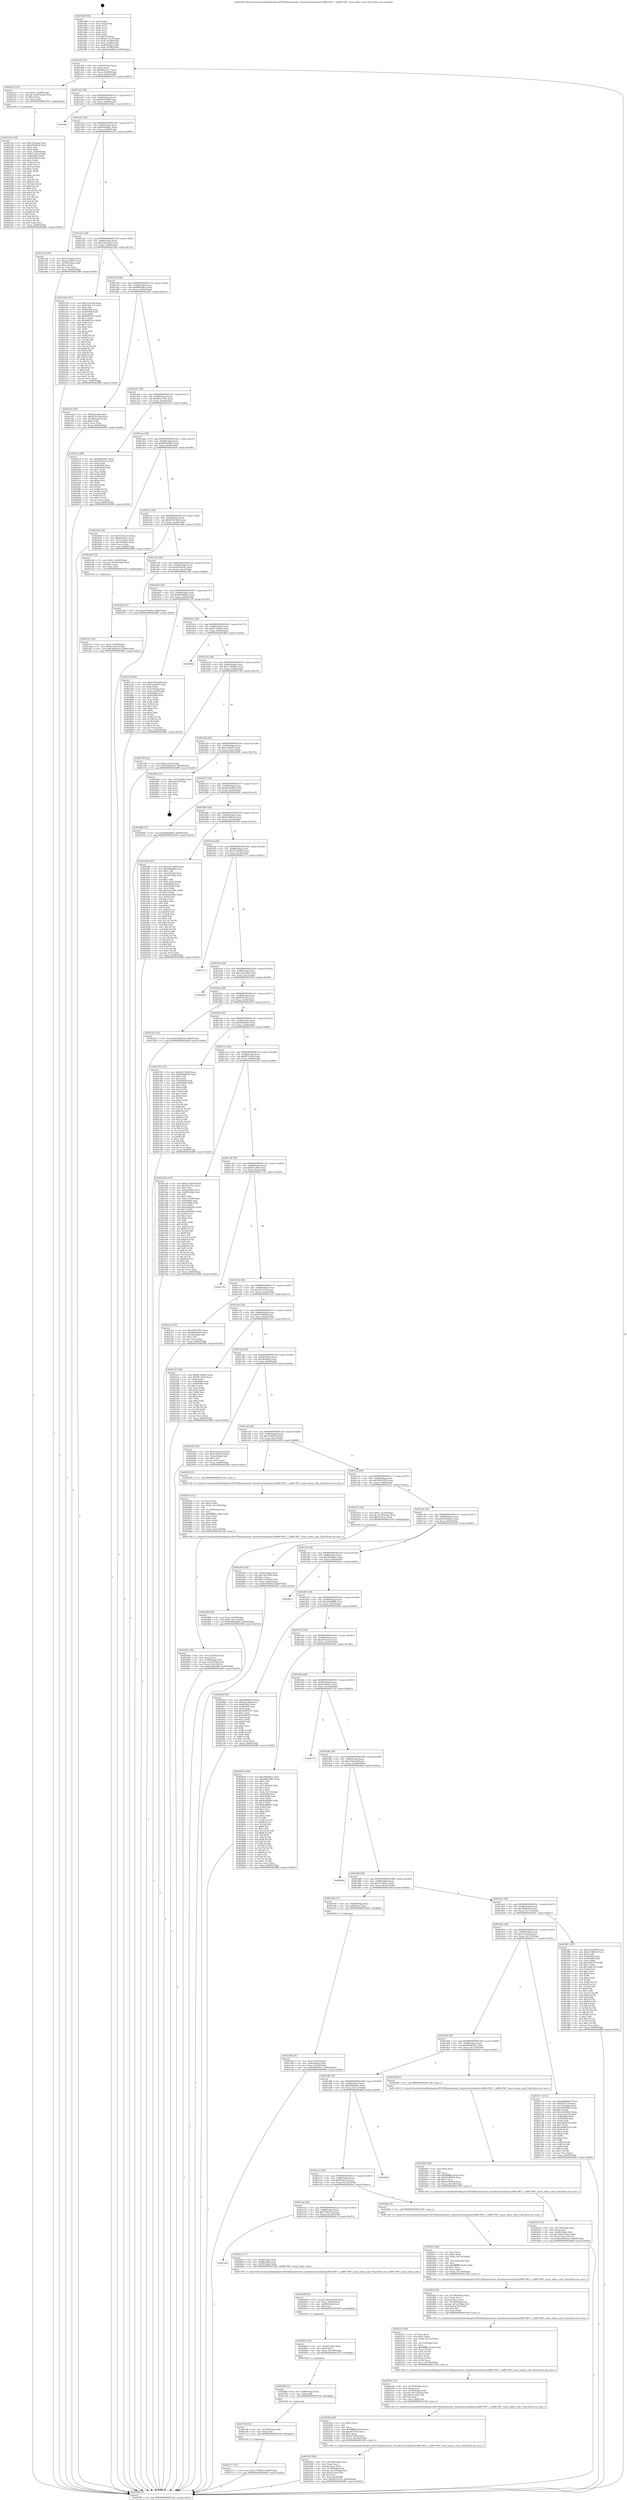digraph "0x4019d0" {
  label = "0x4019d0 (/mnt/c/Users/mathe/Desktop/tcc/POCII/binaries/extr_linuxdriversmediai2cml86v7667.c_ml86v7667_enum_mbus_code_Final-ollvm.out::main(0))"
  labelloc = "t"
  node[shape=record]

  Entry [label="",width=0.3,height=0.3,shape=circle,fillcolor=black,style=filled]
  "0x401a02" [label="{
     0x401a02 [32]\l
     | [instrs]\l
     &nbsp;&nbsp;0x401a02 \<+6\>: mov -0x84(%rbp),%eax\l
     &nbsp;&nbsp;0x401a08 \<+2\>: mov %eax,%ecx\l
     &nbsp;&nbsp;0x401a0a \<+6\>: sub $0x836ec7c7,%ecx\l
     &nbsp;&nbsp;0x401a10 \<+6\>: mov %eax,-0x88(%rbp)\l
     &nbsp;&nbsp;0x401a16 \<+6\>: mov %ecx,-0x8c(%rbp)\l
     &nbsp;&nbsp;0x401a1c \<+6\>: je 0000000000402223 \<main+0x853\>\l
  }"]
  "0x402223" [label="{
     0x402223 [23]\l
     | [instrs]\l
     &nbsp;&nbsp;0x402223 \<+7\>: movl $0x1,-0x60(%rbp)\l
     &nbsp;&nbsp;0x40222a \<+4\>: movslq -0x60(%rbp),%rax\l
     &nbsp;&nbsp;0x40222e \<+4\>: shl $0x2,%rax\l
     &nbsp;&nbsp;0x402232 \<+3\>: mov %rax,%rdi\l
     &nbsp;&nbsp;0x402235 \<+5\>: call 0000000000401050 \<malloc@plt\>\l
     | [calls]\l
     &nbsp;&nbsp;0x401050 \{1\} (unknown)\l
  }"]
  "0x401a22" [label="{
     0x401a22 [28]\l
     | [instrs]\l
     &nbsp;&nbsp;0x401a22 \<+5\>: jmp 0000000000401a27 \<main+0x57\>\l
     &nbsp;&nbsp;0x401a27 \<+6\>: mov -0x88(%rbp),%eax\l
     &nbsp;&nbsp;0x401a2d \<+5\>: sub $0x83d79c48,%eax\l
     &nbsp;&nbsp;0x401a32 \<+6\>: mov %eax,-0x90(%rbp)\l
     &nbsp;&nbsp;0x401a38 \<+6\>: je 00000000004028ec \<main+0xf1c\>\l
  }"]
  Exit [label="",width=0.3,height=0.3,shape=circle,fillcolor=black,style=filled,peripheries=2]
  "0x4028ec" [label="{
     0x4028ec\l
  }", style=dashed]
  "0x401a3e" [label="{
     0x401a3e [28]\l
     | [instrs]\l
     &nbsp;&nbsp;0x401a3e \<+5\>: jmp 0000000000401a43 \<main+0x73\>\l
     &nbsp;&nbsp;0x401a43 \<+6\>: mov -0x88(%rbp),%eax\l
     &nbsp;&nbsp;0x401a49 \<+5\>: sub $0x8ea6d0b2,%eax\l
     &nbsp;&nbsp;0x401a4e \<+6\>: mov %eax,-0x94(%rbp)\l
     &nbsp;&nbsp;0x401a54 \<+6\>: je 0000000000401e54 \<main+0x484\>\l
  }"]
  "0x402717" [label="{
     0x402717 [15]\l
     | [instrs]\l
     &nbsp;&nbsp;0x402717 \<+10\>: movl $0xcc76609e,-0x84(%rbp)\l
     &nbsp;&nbsp;0x402721 \<+5\>: jmp 00000000004028f6 \<main+0xf26\>\l
  }"]
  "0x401e54" [label="{
     0x401e54 [30]\l
     | [instrs]\l
     &nbsp;&nbsp;0x401e54 \<+5\>: mov $0x33c2b22c,%eax\l
     &nbsp;&nbsp;0x401e59 \<+5\>: mov $0xe2c24945,%ecx\l
     &nbsp;&nbsp;0x401e5e \<+3\>: mov -0x38(%rbp),%edx\l
     &nbsp;&nbsp;0x401e61 \<+3\>: cmp $0x2,%edx\l
     &nbsp;&nbsp;0x401e64 \<+3\>: cmovne %ecx,%eax\l
     &nbsp;&nbsp;0x401e67 \<+6\>: mov %eax,-0x84(%rbp)\l
     &nbsp;&nbsp;0x401e6d \<+5\>: jmp 00000000004028f6 \<main+0xf26\>\l
  }"]
  "0x401a5a" [label="{
     0x401a5a [28]\l
     | [instrs]\l
     &nbsp;&nbsp;0x401a5a \<+5\>: jmp 0000000000401a5f \<main+0x8f\>\l
     &nbsp;&nbsp;0x401a5f \<+6\>: mov -0x88(%rbp),%eax\l
     &nbsp;&nbsp;0x401a65 \<+5\>: sub $0x93bced10,%eax\l
     &nbsp;&nbsp;0x401a6a \<+6\>: mov %eax,-0x98(%rbp)\l
     &nbsp;&nbsp;0x401a70 \<+6\>: je 0000000000402190 \<main+0x7c0\>\l
  }"]
  "0x4028f6" [label="{
     0x4028f6 [5]\l
     | [instrs]\l
     &nbsp;&nbsp;0x4028f6 \<+5\>: jmp 0000000000401a02 \<main+0x32\>\l
  }"]
  "0x4019d0" [label="{
     0x4019d0 [50]\l
     | [instrs]\l
     &nbsp;&nbsp;0x4019d0 \<+1\>: push %rbp\l
     &nbsp;&nbsp;0x4019d1 \<+3\>: mov %rsp,%rbp\l
     &nbsp;&nbsp;0x4019d4 \<+2\>: push %r15\l
     &nbsp;&nbsp;0x4019d6 \<+2\>: push %r14\l
     &nbsp;&nbsp;0x4019d8 \<+2\>: push %r13\l
     &nbsp;&nbsp;0x4019da \<+2\>: push %r12\l
     &nbsp;&nbsp;0x4019dc \<+1\>: push %rbx\l
     &nbsp;&nbsp;0x4019dd \<+7\>: sub $0x128,%rsp\l
     &nbsp;&nbsp;0x4019e4 \<+7\>: movl $0x0,-0x3c(%rbp)\l
     &nbsp;&nbsp;0x4019eb \<+3\>: mov %edi,-0x40(%rbp)\l
     &nbsp;&nbsp;0x4019ee \<+4\>: mov %rsi,-0x48(%rbp)\l
     &nbsp;&nbsp;0x4019f2 \<+3\>: mov -0x40(%rbp),%edi\l
     &nbsp;&nbsp;0x4019f5 \<+3\>: mov %edi,-0x38(%rbp)\l
     &nbsp;&nbsp;0x4019f8 \<+10\>: movl $0x8ea6d0b2,-0x84(%rbp)\l
  }"]
  "0x40270b" [label="{
     0x40270b [12]\l
     | [instrs]\l
     &nbsp;&nbsp;0x40270b \<+4\>: mov -0x78(%rbp),%rdx\l
     &nbsp;&nbsp;0x40270f \<+3\>: mov %rdx,%rdi\l
     &nbsp;&nbsp;0x402712 \<+5\>: call 0000000000401030 \<free@plt\>\l
     | [calls]\l
     &nbsp;&nbsp;0x401030 \{1\} (unknown)\l
  }"]
  "0x402190" [label="{
     0x402190 [147]\l
     | [instrs]\l
     &nbsp;&nbsp;0x402190 \<+5\>: mov $0x3320caaf,%eax\l
     &nbsp;&nbsp;0x402195 \<+5\>: mov $0x836ec7c7,%ecx\l
     &nbsp;&nbsp;0x40219a \<+2\>: mov $0x1,%dl\l
     &nbsp;&nbsp;0x40219c \<+7\>: mov 0x405064,%esi\l
     &nbsp;&nbsp;0x4021a3 \<+7\>: mov 0x405068,%edi\l
     &nbsp;&nbsp;0x4021aa \<+3\>: mov %esi,%r8d\l
     &nbsp;&nbsp;0x4021ad \<+7\>: add $0x490f552c,%r8d\l
     &nbsp;&nbsp;0x4021b4 \<+4\>: sub $0x1,%r8d\l
     &nbsp;&nbsp;0x4021b8 \<+7\>: sub $0x490f552c,%r8d\l
     &nbsp;&nbsp;0x4021bf \<+4\>: imul %r8d,%esi\l
     &nbsp;&nbsp;0x4021c3 \<+3\>: and $0x1,%esi\l
     &nbsp;&nbsp;0x4021c6 \<+3\>: cmp $0x0,%esi\l
     &nbsp;&nbsp;0x4021c9 \<+4\>: sete %r9b\l
     &nbsp;&nbsp;0x4021cd \<+3\>: cmp $0xa,%edi\l
     &nbsp;&nbsp;0x4021d0 \<+4\>: setl %r10b\l
     &nbsp;&nbsp;0x4021d4 \<+3\>: mov %r9b,%r11b\l
     &nbsp;&nbsp;0x4021d7 \<+4\>: xor $0xff,%r11b\l
     &nbsp;&nbsp;0x4021db \<+3\>: mov %r10b,%bl\l
     &nbsp;&nbsp;0x4021de \<+3\>: xor $0xff,%bl\l
     &nbsp;&nbsp;0x4021e1 \<+3\>: xor $0x1,%dl\l
     &nbsp;&nbsp;0x4021e4 \<+3\>: mov %r11b,%r14b\l
     &nbsp;&nbsp;0x4021e7 \<+4\>: and $0xff,%r14b\l
     &nbsp;&nbsp;0x4021eb \<+3\>: and %dl,%r9b\l
     &nbsp;&nbsp;0x4021ee \<+3\>: mov %bl,%r15b\l
     &nbsp;&nbsp;0x4021f1 \<+4\>: and $0xff,%r15b\l
     &nbsp;&nbsp;0x4021f5 \<+3\>: and %dl,%r10b\l
     &nbsp;&nbsp;0x4021f8 \<+3\>: or %r9b,%r14b\l
     &nbsp;&nbsp;0x4021fb \<+3\>: or %r10b,%r15b\l
     &nbsp;&nbsp;0x4021fe \<+3\>: xor %r15b,%r14b\l
     &nbsp;&nbsp;0x402201 \<+3\>: or %bl,%r11b\l
     &nbsp;&nbsp;0x402204 \<+4\>: xor $0xff,%r11b\l
     &nbsp;&nbsp;0x402208 \<+3\>: or $0x1,%dl\l
     &nbsp;&nbsp;0x40220b \<+3\>: and %dl,%r11b\l
     &nbsp;&nbsp;0x40220e \<+3\>: or %r11b,%r14b\l
     &nbsp;&nbsp;0x402211 \<+4\>: test $0x1,%r14b\l
     &nbsp;&nbsp;0x402215 \<+3\>: cmovne %ecx,%eax\l
     &nbsp;&nbsp;0x402218 \<+6\>: mov %eax,-0x84(%rbp)\l
     &nbsp;&nbsp;0x40221e \<+5\>: jmp 00000000004028f6 \<main+0xf26\>\l
  }"]
  "0x401a76" [label="{
     0x401a76 [28]\l
     | [instrs]\l
     &nbsp;&nbsp;0x401a76 \<+5\>: jmp 0000000000401a7b \<main+0xab\>\l
     &nbsp;&nbsp;0x401a7b \<+6\>: mov -0x88(%rbp),%eax\l
     &nbsp;&nbsp;0x401a81 \<+5\>: sub $0x966036ca,%eax\l
     &nbsp;&nbsp;0x401a86 \<+6\>: mov %eax,-0x9c(%rbp)\l
     &nbsp;&nbsp;0x401a8c \<+6\>: je 0000000000401eb2 \<main+0x4e2\>\l
  }"]
  "0x4026ff" [label="{
     0x4026ff [12]\l
     | [instrs]\l
     &nbsp;&nbsp;0x4026ff \<+4\>: mov -0x68(%rbp),%rdx\l
     &nbsp;&nbsp;0x402703 \<+3\>: mov %rdx,%rdi\l
     &nbsp;&nbsp;0x402706 \<+5\>: call 0000000000401030 \<free@plt\>\l
     | [calls]\l
     &nbsp;&nbsp;0x401030 \{1\} (unknown)\l
  }"]
  "0x401eb2" [label="{
     0x401eb2 [30]\l
     | [instrs]\l
     &nbsp;&nbsp;0x401eb2 \<+5\>: mov $0xff22c964,%eax\l
     &nbsp;&nbsp;0x401eb7 \<+5\>: mov $0x9d7b7eb8,%ecx\l
     &nbsp;&nbsp;0x401ebc \<+3\>: mov -0x34(%rbp),%edx\l
     &nbsp;&nbsp;0x401ebf \<+3\>: cmp $0x0,%edx\l
     &nbsp;&nbsp;0x401ec2 \<+3\>: cmove %ecx,%eax\l
     &nbsp;&nbsp;0x401ec5 \<+6\>: mov %eax,-0x84(%rbp)\l
     &nbsp;&nbsp;0x401ecb \<+5\>: jmp 00000000004028f6 \<main+0xf26\>\l
  }"]
  "0x401a92" [label="{
     0x401a92 [28]\l
     | [instrs]\l
     &nbsp;&nbsp;0x401a92 \<+5\>: jmp 0000000000401a97 \<main+0xc7\>\l
     &nbsp;&nbsp;0x401a97 \<+6\>: mov -0x88(%rbp),%eax\l
     &nbsp;&nbsp;0x401a9d \<+5\>: sub $0x9b5c0742,%eax\l
     &nbsp;&nbsp;0x401aa2 \<+6\>: mov %eax,-0xa0(%rbp)\l
     &nbsp;&nbsp;0x401aa8 \<+6\>: je 00000000004025c0 \<main+0xbf0\>\l
  }"]
  "0x4026ed" [label="{
     0x4026ed [18]\l
     | [instrs]\l
     &nbsp;&nbsp;0x4026ed \<+4\>: mov -0x58(%rbp),%rdx\l
     &nbsp;&nbsp;0x4026f1 \<+3\>: mov %rdx,%rdi\l
     &nbsp;&nbsp;0x4026f4 \<+6\>: mov %eax,-0x148(%rbp)\l
     &nbsp;&nbsp;0x4026fa \<+5\>: call 0000000000401030 \<free@plt\>\l
     | [calls]\l
     &nbsp;&nbsp;0x401030 \{1\} (unknown)\l
  }"]
  "0x4025c0" [label="{
     0x4025c0 [86]\l
     | [instrs]\l
     &nbsp;&nbsp;0x4025c0 \<+5\>: mov $0x26bef9e1,%eax\l
     &nbsp;&nbsp;0x4025c5 \<+5\>: mov $0x2b7bce33,%ecx\l
     &nbsp;&nbsp;0x4025ca \<+2\>: xor %edx,%edx\l
     &nbsp;&nbsp;0x4025cc \<+7\>: mov 0x405064,%esi\l
     &nbsp;&nbsp;0x4025d3 \<+7\>: mov 0x405068,%edi\l
     &nbsp;&nbsp;0x4025da \<+3\>: sub $0x1,%edx\l
     &nbsp;&nbsp;0x4025dd \<+3\>: mov %esi,%r8d\l
     &nbsp;&nbsp;0x4025e0 \<+3\>: add %edx,%r8d\l
     &nbsp;&nbsp;0x4025e3 \<+4\>: imul %r8d,%esi\l
     &nbsp;&nbsp;0x4025e7 \<+3\>: and $0x1,%esi\l
     &nbsp;&nbsp;0x4025ea \<+3\>: cmp $0x0,%esi\l
     &nbsp;&nbsp;0x4025ed \<+4\>: sete %r9b\l
     &nbsp;&nbsp;0x4025f1 \<+3\>: cmp $0xa,%edi\l
     &nbsp;&nbsp;0x4025f4 \<+4\>: setl %r10b\l
     &nbsp;&nbsp;0x4025f8 \<+3\>: mov %r9b,%r11b\l
     &nbsp;&nbsp;0x4025fb \<+3\>: and %r10b,%r11b\l
     &nbsp;&nbsp;0x4025fe \<+3\>: xor %r10b,%r9b\l
     &nbsp;&nbsp;0x402601 \<+3\>: or %r9b,%r11b\l
     &nbsp;&nbsp;0x402604 \<+4\>: test $0x1,%r11b\l
     &nbsp;&nbsp;0x402608 \<+3\>: cmovne %ecx,%eax\l
     &nbsp;&nbsp;0x40260b \<+6\>: mov %eax,-0x84(%rbp)\l
     &nbsp;&nbsp;0x402611 \<+5\>: jmp 00000000004028f6 \<main+0xf26\>\l
  }"]
  "0x401aae" [label="{
     0x401aae [28]\l
     | [instrs]\l
     &nbsp;&nbsp;0x401aae \<+5\>: jmp 0000000000401ab3 \<main+0xe3\>\l
     &nbsp;&nbsp;0x401ab3 \<+6\>: mov -0x88(%rbp),%eax\l
     &nbsp;&nbsp;0x401ab9 \<+5\>: sub $0x9d4bdb05,%eax\l
     &nbsp;&nbsp;0x401abe \<+6\>: mov %eax,-0xa4(%rbp)\l
     &nbsp;&nbsp;0x401ac4 \<+6\>: je 00000000004024a0 \<main+0xad0\>\l
  }"]
  "0x4026d6" [label="{
     0x4026d6 [23]\l
     | [instrs]\l
     &nbsp;&nbsp;0x4026d6 \<+10\>: movabs $0x4030b6,%rdi\l
     &nbsp;&nbsp;0x4026e0 \<+3\>: mov %eax,-0x80(%rbp)\l
     &nbsp;&nbsp;0x4026e3 \<+3\>: mov -0x80(%rbp),%esi\l
     &nbsp;&nbsp;0x4026e6 \<+2\>: mov $0x0,%al\l
     &nbsp;&nbsp;0x4026e8 \<+5\>: call 0000000000401040 \<printf@plt\>\l
     | [calls]\l
     &nbsp;&nbsp;0x401040 \{1\} (unknown)\l
  }"]
  "0x4024a0" [label="{
     0x4024a0 [30]\l
     | [instrs]\l
     &nbsp;&nbsp;0x4024a0 \<+5\>: mov $0x7242ec52,%eax\l
     &nbsp;&nbsp;0x4024a5 \<+5\>: mov $0x6fce62cc,%ecx\l
     &nbsp;&nbsp;0x4024aa \<+3\>: mov -0x7c(%rbp),%edx\l
     &nbsp;&nbsp;0x4024ad \<+3\>: cmp -0x70(%rbp),%edx\l
     &nbsp;&nbsp;0x4024b0 \<+3\>: cmovl %ecx,%eax\l
     &nbsp;&nbsp;0x4024b3 \<+6\>: mov %eax,-0x84(%rbp)\l
     &nbsp;&nbsp;0x4024b9 \<+5\>: jmp 00000000004028f6 \<main+0xf26\>\l
  }"]
  "0x401aca" [label="{
     0x401aca [28]\l
     | [instrs]\l
     &nbsp;&nbsp;0x401aca \<+5\>: jmp 0000000000401acf \<main+0xff\>\l
     &nbsp;&nbsp;0x401acf \<+6\>: mov -0x88(%rbp),%eax\l
     &nbsp;&nbsp;0x401ad5 \<+5\>: sub $0x9d7b7eb8,%eax\l
     &nbsp;&nbsp;0x401ada \<+6\>: mov %eax,-0xa8(%rbp)\l
     &nbsp;&nbsp;0x401ae0 \<+6\>: je 0000000000401ed0 \<main+0x500\>\l
  }"]
  "0x401e4a" [label="{
     0x401e4a\l
  }", style=dashed]
  "0x401ed0" [label="{
     0x401ed0 [23]\l
     | [instrs]\l
     &nbsp;&nbsp;0x401ed0 \<+7\>: movl $0x1,-0x50(%rbp)\l
     &nbsp;&nbsp;0x401ed7 \<+4\>: movslq -0x50(%rbp),%rax\l
     &nbsp;&nbsp;0x401edb \<+4\>: shl $0x2,%rax\l
     &nbsp;&nbsp;0x401edf \<+3\>: mov %rax,%rdi\l
     &nbsp;&nbsp;0x401ee2 \<+5\>: call 0000000000401050 \<malloc@plt\>\l
     | [calls]\l
     &nbsp;&nbsp;0x401050 \{1\} (unknown)\l
  }"]
  "0x401ae6" [label="{
     0x401ae6 [28]\l
     | [instrs]\l
     &nbsp;&nbsp;0x401ae6 \<+5\>: jmp 0000000000401aeb \<main+0x11b\>\l
     &nbsp;&nbsp;0x401aeb \<+6\>: mov -0x88(%rbp),%eax\l
     &nbsp;&nbsp;0x401af1 \<+5\>: sub $0xaf54425b,%eax\l
     &nbsp;&nbsp;0x401af6 \<+6\>: mov %eax,-0xac(%rbp)\l
     &nbsp;&nbsp;0x401afc \<+6\>: je 00000000004022d6 \<main+0x906\>\l
  }"]
  "0x4026c5" [label="{
     0x4026c5 [17]\l
     | [instrs]\l
     &nbsp;&nbsp;0x4026c5 \<+4\>: mov -0x58(%rbp),%rdi\l
     &nbsp;&nbsp;0x4026c9 \<+4\>: mov -0x68(%rbp),%rsi\l
     &nbsp;&nbsp;0x4026cd \<+4\>: mov -0x78(%rbp),%rdx\l
     &nbsp;&nbsp;0x4026d1 \<+5\>: call 00000000004015f0 \<ml86v7667_enum_mbus_code\>\l
     | [calls]\l
     &nbsp;&nbsp;0x4015f0 \{1\} (/mnt/c/Users/mathe/Desktop/tcc/POCII/binaries/extr_linuxdriversmediai2cml86v7667.c_ml86v7667_enum_mbus_code_Final-ollvm.out::ml86v7667_enum_mbus_code)\l
  }"]
  "0x4022d6" [label="{
     0x4022d6 [15]\l
     | [instrs]\l
     &nbsp;&nbsp;0x4022d6 \<+10\>: movl $0x67484bf,-0x84(%rbp)\l
     &nbsp;&nbsp;0x4022e0 \<+5\>: jmp 00000000004028f6 \<main+0xf26\>\l
  }"]
  "0x401b02" [label="{
     0x401b02 [28]\l
     | [instrs]\l
     &nbsp;&nbsp;0x401b02 \<+5\>: jmp 0000000000401b07 \<main+0x137\>\l
     &nbsp;&nbsp;0x401b07 \<+6\>: mov -0x88(%rbp),%eax\l
     &nbsp;&nbsp;0x401b0d \<+5\>: sub $0xb654991b,%eax\l
     &nbsp;&nbsp;0x401b12 \<+6\>: mov %eax,-0xb0(%rbp)\l
     &nbsp;&nbsp;0x401b18 \<+6\>: je 00000000004027e8 \<main+0xe18\>\l
  }"]
  "0x402592" [label="{
     0x402592 [46]\l
     | [instrs]\l
     &nbsp;&nbsp;0x402592 \<+6\>: mov -0x144(%rbp),%ecx\l
     &nbsp;&nbsp;0x402598 \<+3\>: imul %eax,%ecx\l
     &nbsp;&nbsp;0x40259b \<+3\>: movslq %ecx,%rdi\l
     &nbsp;&nbsp;0x40259e \<+4\>: mov -0x78(%rbp),%r8\l
     &nbsp;&nbsp;0x4025a2 \<+4\>: movslq -0x7c(%rbp),%r9\l
     &nbsp;&nbsp;0x4025a6 \<+4\>: imul $0x18,%r9,%r9\l
     &nbsp;&nbsp;0x4025aa \<+3\>: add %r9,%r8\l
     &nbsp;&nbsp;0x4025ad \<+4\>: mov %rdi,0x10(%r8)\l
     &nbsp;&nbsp;0x4025b1 \<+10\>: movl $0x9b5c0742,-0x84(%rbp)\l
     &nbsp;&nbsp;0x4025bb \<+5\>: jmp 00000000004028f6 \<main+0xf26\>\l
  }"]
  "0x4027e8" [label="{
     0x4027e8 [92]\l
     | [instrs]\l
     &nbsp;&nbsp;0x4027e8 \<+5\>: mov $0x83d79c48,%eax\l
     &nbsp;&nbsp;0x4027ed \<+5\>: mov $0xcedf30f7,%ecx\l
     &nbsp;&nbsp;0x4027f2 \<+2\>: xor %edx,%edx\l
     &nbsp;&nbsp;0x4027f4 \<+3\>: mov -0x3c(%rbp),%esi\l
     &nbsp;&nbsp;0x4027f7 \<+3\>: mov %esi,-0x2c(%rbp)\l
     &nbsp;&nbsp;0x4027fa \<+7\>: mov 0x405064,%esi\l
     &nbsp;&nbsp;0x402801 \<+7\>: mov 0x405068,%edi\l
     &nbsp;&nbsp;0x402808 \<+3\>: sub $0x1,%edx\l
     &nbsp;&nbsp;0x40280b \<+3\>: mov %esi,%r8d\l
     &nbsp;&nbsp;0x40280e \<+3\>: add %edx,%r8d\l
     &nbsp;&nbsp;0x402811 \<+4\>: imul %r8d,%esi\l
     &nbsp;&nbsp;0x402815 \<+3\>: and $0x1,%esi\l
     &nbsp;&nbsp;0x402818 \<+3\>: cmp $0x0,%esi\l
     &nbsp;&nbsp;0x40281b \<+4\>: sete %r9b\l
     &nbsp;&nbsp;0x40281f \<+3\>: cmp $0xa,%edi\l
     &nbsp;&nbsp;0x402822 \<+4\>: setl %r10b\l
     &nbsp;&nbsp;0x402826 \<+3\>: mov %r9b,%r11b\l
     &nbsp;&nbsp;0x402829 \<+3\>: and %r10b,%r11b\l
     &nbsp;&nbsp;0x40282c \<+3\>: xor %r10b,%r9b\l
     &nbsp;&nbsp;0x40282f \<+3\>: or %r9b,%r11b\l
     &nbsp;&nbsp;0x402832 \<+4\>: test $0x1,%r11b\l
     &nbsp;&nbsp;0x402836 \<+3\>: cmovne %ecx,%eax\l
     &nbsp;&nbsp;0x402839 \<+6\>: mov %eax,-0x84(%rbp)\l
     &nbsp;&nbsp;0x40283f \<+5\>: jmp 00000000004028f6 \<main+0xf26\>\l
  }"]
  "0x401b1e" [label="{
     0x401b1e [28]\l
     | [instrs]\l
     &nbsp;&nbsp;0x401b1e \<+5\>: jmp 0000000000401b23 \<main+0x153\>\l
     &nbsp;&nbsp;0x401b23 \<+6\>: mov -0x88(%rbp),%eax\l
     &nbsp;&nbsp;0x401b29 \<+5\>: sub $0xbc3cb0e0,%eax\l
     &nbsp;&nbsp;0x401b2e \<+6\>: mov %eax,-0xb4(%rbp)\l
     &nbsp;&nbsp;0x401b34 \<+6\>: je 00000000004028bb \<main+0xeeb\>\l
  }"]
  "0x40256a" [label="{
     0x40256a [40]\l
     | [instrs]\l
     &nbsp;&nbsp;0x40256a \<+5\>: mov $0x2,%ecx\l
     &nbsp;&nbsp;0x40256f \<+1\>: cltd\l
     &nbsp;&nbsp;0x402570 \<+2\>: idiv %ecx\l
     &nbsp;&nbsp;0x402572 \<+6\>: imul $0xfffffffe,%edx,%ecx\l
     &nbsp;&nbsp;0x402578 \<+6\>: add $0xa675d5d,%ecx\l
     &nbsp;&nbsp;0x40257e \<+3\>: add $0x1,%ecx\l
     &nbsp;&nbsp;0x402581 \<+6\>: sub $0xa675d5d,%ecx\l
     &nbsp;&nbsp;0x402587 \<+6\>: mov %ecx,-0x144(%rbp)\l
     &nbsp;&nbsp;0x40258d \<+5\>: call 0000000000401160 \<next_i\>\l
     | [calls]\l
     &nbsp;&nbsp;0x401160 \{1\} (/mnt/c/Users/mathe/Desktop/tcc/POCII/binaries/extr_linuxdriversmediai2cml86v7667.c_ml86v7667_enum_mbus_code_Final-ollvm.out::next_i)\l
  }"]
  "0x4028bb" [label="{
     0x4028bb\l
  }", style=dashed]
  "0x401b3a" [label="{
     0x401b3a [28]\l
     | [instrs]\l
     &nbsp;&nbsp;0x401b3a \<+5\>: jmp 0000000000401b3f \<main+0x16f\>\l
     &nbsp;&nbsp;0x401b3f \<+6\>: mov -0x88(%rbp),%eax\l
     &nbsp;&nbsp;0x401b45 \<+5\>: sub $0xcc76609e,%eax\l
     &nbsp;&nbsp;0x401b4a \<+6\>: mov %eax,-0xb8(%rbp)\l
     &nbsp;&nbsp;0x401b50 \<+6\>: je 0000000000402749 \<main+0xd79\>\l
  }"]
  "0x40254a" [label="{
     0x40254a [32]\l
     | [instrs]\l
     &nbsp;&nbsp;0x40254a \<+6\>: mov -0x140(%rbp),%ecx\l
     &nbsp;&nbsp;0x402550 \<+3\>: imul %eax,%ecx\l
     &nbsp;&nbsp;0x402553 \<+4\>: mov -0x78(%rbp),%rdi\l
     &nbsp;&nbsp;0x402557 \<+4\>: movslq -0x7c(%rbp),%r8\l
     &nbsp;&nbsp;0x40255b \<+4\>: imul $0x18,%r8,%r8\l
     &nbsp;&nbsp;0x40255f \<+3\>: add %r8,%rdi\l
     &nbsp;&nbsp;0x402562 \<+3\>: mov %ecx,0x8(%rdi)\l
     &nbsp;&nbsp;0x402565 \<+5\>: call 0000000000401160 \<next_i\>\l
     | [calls]\l
     &nbsp;&nbsp;0x401160 \{1\} (/mnt/c/Users/mathe/Desktop/tcc/POCII/binaries/extr_linuxdriversmediai2cml86v7667.c_ml86v7667_enum_mbus_code_Final-ollvm.out::next_i)\l
  }"]
  "0x402749" [label="{
     0x402749 [22]\l
     | [instrs]\l
     &nbsp;&nbsp;0x402749 \<+7\>: movl $0x0,-0x3c(%rbp)\l
     &nbsp;&nbsp;0x402750 \<+10\>: movl $0xf500b5a9,-0x84(%rbp)\l
     &nbsp;&nbsp;0x40275a \<+5\>: jmp 00000000004028f6 \<main+0xf26\>\l
  }"]
  "0x401b56" [label="{
     0x401b56 [28]\l
     | [instrs]\l
     &nbsp;&nbsp;0x401b56 \<+5\>: jmp 0000000000401b5b \<main+0x18b\>\l
     &nbsp;&nbsp;0x401b5b \<+6\>: mov -0x88(%rbp),%eax\l
     &nbsp;&nbsp;0x401b61 \<+5\>: sub $0xcedf30f7,%eax\l
     &nbsp;&nbsp;0x401b66 \<+6\>: mov %eax,-0xbc(%rbp)\l
     &nbsp;&nbsp;0x401b6c \<+6\>: je 0000000000402844 \<main+0xe74\>\l
  }"]
  "0x402512" [label="{
     0x402512 [56]\l
     | [instrs]\l
     &nbsp;&nbsp;0x402512 \<+2\>: xor %ecx,%ecx\l
     &nbsp;&nbsp;0x402514 \<+5\>: mov $0x2,%edx\l
     &nbsp;&nbsp;0x402519 \<+6\>: mov %edx,-0x13c(%rbp)\l
     &nbsp;&nbsp;0x40251f \<+1\>: cltd\l
     &nbsp;&nbsp;0x402520 \<+6\>: mov -0x13c(%rbp),%esi\l
     &nbsp;&nbsp;0x402526 \<+2\>: idiv %esi\l
     &nbsp;&nbsp;0x402528 \<+6\>: imul $0xfffffffe,%edx,%edx\l
     &nbsp;&nbsp;0x40252e \<+3\>: mov %ecx,%r10d\l
     &nbsp;&nbsp;0x402531 \<+3\>: sub %edx,%r10d\l
     &nbsp;&nbsp;0x402534 \<+2\>: mov %ecx,%edx\l
     &nbsp;&nbsp;0x402536 \<+3\>: sub $0x1,%edx\l
     &nbsp;&nbsp;0x402539 \<+3\>: add %edx,%r10d\l
     &nbsp;&nbsp;0x40253c \<+3\>: sub %r10d,%ecx\l
     &nbsp;&nbsp;0x40253f \<+6\>: mov %ecx,-0x140(%rbp)\l
     &nbsp;&nbsp;0x402545 \<+5\>: call 0000000000401160 \<next_i\>\l
     | [calls]\l
     &nbsp;&nbsp;0x401160 \{1\} (/mnt/c/Users/mathe/Desktop/tcc/POCII/binaries/extr_linuxdriversmediai2cml86v7667.c_ml86v7667_enum_mbus_code_Final-ollvm.out::next_i)\l
  }"]
  "0x402844" [label="{
     0x402844 [21]\l
     | [instrs]\l
     &nbsp;&nbsp;0x402844 \<+3\>: mov -0x2c(%rbp),%eax\l
     &nbsp;&nbsp;0x402847 \<+7\>: add $0x128,%rsp\l
     &nbsp;&nbsp;0x40284e \<+1\>: pop %rbx\l
     &nbsp;&nbsp;0x40284f \<+2\>: pop %r12\l
     &nbsp;&nbsp;0x402851 \<+2\>: pop %r13\l
     &nbsp;&nbsp;0x402853 \<+2\>: pop %r14\l
     &nbsp;&nbsp;0x402855 \<+2\>: pop %r15\l
     &nbsp;&nbsp;0x402857 \<+1\>: pop %rbp\l
     &nbsp;&nbsp;0x402858 \<+1\>: ret\l
  }"]
  "0x401b72" [label="{
     0x401b72 [28]\l
     | [instrs]\l
     &nbsp;&nbsp;0x401b72 \<+5\>: jmp 0000000000401b77 \<main+0x1a7\>\l
     &nbsp;&nbsp;0x401b77 \<+6\>: mov -0x88(%rbp),%eax\l
     &nbsp;&nbsp;0x401b7d \<+5\>: sub $0xdd822991,%eax\l
     &nbsp;&nbsp;0x401b82 \<+6\>: mov %eax,-0xc0(%rbp)\l
     &nbsp;&nbsp;0x401b88 \<+6\>: je 00000000004026b6 \<main+0xce6\>\l
  }"]
  "0x4024ef" [label="{
     0x4024ef [35]\l
     | [instrs]\l
     &nbsp;&nbsp;0x4024ef \<+6\>: mov -0x138(%rbp),%ecx\l
     &nbsp;&nbsp;0x4024f5 \<+3\>: imul %eax,%ecx\l
     &nbsp;&nbsp;0x4024f8 \<+3\>: movslq %ecx,%rdi\l
     &nbsp;&nbsp;0x4024fb \<+4\>: mov -0x78(%rbp),%r8\l
     &nbsp;&nbsp;0x4024ff \<+4\>: movslq -0x7c(%rbp),%r9\l
     &nbsp;&nbsp;0x402503 \<+4\>: imul $0x18,%r9,%r9\l
     &nbsp;&nbsp;0x402507 \<+3\>: add %r9,%r8\l
     &nbsp;&nbsp;0x40250a \<+3\>: mov %rdi,(%r8)\l
     &nbsp;&nbsp;0x40250d \<+5\>: call 0000000000401160 \<next_i\>\l
     | [calls]\l
     &nbsp;&nbsp;0x401160 \{1\} (/mnt/c/Users/mathe/Desktop/tcc/POCII/binaries/extr_linuxdriversmediai2cml86v7667.c_ml86v7667_enum_mbus_code_Final-ollvm.out::next_i)\l
  }"]
  "0x4026b6" [label="{
     0x4026b6 [15]\l
     | [instrs]\l
     &nbsp;&nbsp;0x4026b6 \<+10\>: movl $0x9d4bdb05,-0x84(%rbp)\l
     &nbsp;&nbsp;0x4026c0 \<+5\>: jmp 00000000004028f6 \<main+0xf26\>\l
  }"]
  "0x401b8e" [label="{
     0x401b8e [28]\l
     | [instrs]\l
     &nbsp;&nbsp;0x401b8e \<+5\>: jmp 0000000000401b93 \<main+0x1c3\>\l
     &nbsp;&nbsp;0x401b93 \<+6\>: mov -0x88(%rbp),%eax\l
     &nbsp;&nbsp;0x401b99 \<+5\>: sub $0xde188e14,%eax\l
     &nbsp;&nbsp;0x401b9e \<+6\>: mov %eax,-0xc4(%rbp)\l
     &nbsp;&nbsp;0x401ba4 \<+6\>: je 0000000000401f94 \<main+0x5c4\>\l
  }"]
  "0x4024c3" [label="{
     0x4024c3 [44]\l
     | [instrs]\l
     &nbsp;&nbsp;0x4024c3 \<+2\>: xor %ecx,%ecx\l
     &nbsp;&nbsp;0x4024c5 \<+5\>: mov $0x2,%edx\l
     &nbsp;&nbsp;0x4024ca \<+6\>: mov %edx,-0x134(%rbp)\l
     &nbsp;&nbsp;0x4024d0 \<+1\>: cltd\l
     &nbsp;&nbsp;0x4024d1 \<+6\>: mov -0x134(%rbp),%esi\l
     &nbsp;&nbsp;0x4024d7 \<+2\>: idiv %esi\l
     &nbsp;&nbsp;0x4024d9 \<+6\>: imul $0xfffffffe,%edx,%edx\l
     &nbsp;&nbsp;0x4024df \<+3\>: sub $0x1,%ecx\l
     &nbsp;&nbsp;0x4024e2 \<+2\>: sub %ecx,%edx\l
     &nbsp;&nbsp;0x4024e4 \<+6\>: mov %edx,-0x138(%rbp)\l
     &nbsp;&nbsp;0x4024ea \<+5\>: call 0000000000401160 \<next_i\>\l
     | [calls]\l
     &nbsp;&nbsp;0x401160 \{1\} (/mnt/c/Users/mathe/Desktop/tcc/POCII/binaries/extr_linuxdriversmediai2cml86v7667.c_ml86v7667_enum_mbus_code_Final-ollvm.out::next_i)\l
  }"]
  "0x401f94" [label="{
     0x401f94 [167]\l
     | [instrs]\l
     &nbsp;&nbsp;0x401f94 \<+5\>: mov $0xe3b1ad99,%eax\l
     &nbsp;&nbsp;0x401f99 \<+5\>: mov $0xc8be6bb,%ecx\l
     &nbsp;&nbsp;0x401f9e \<+2\>: mov $0x1,%dl\l
     &nbsp;&nbsp;0x401fa0 \<+3\>: mov -0x5c(%rbp),%esi\l
     &nbsp;&nbsp;0x401fa3 \<+3\>: cmp -0x50(%rbp),%esi\l
     &nbsp;&nbsp;0x401fa6 \<+4\>: setl %dil\l
     &nbsp;&nbsp;0x401faa \<+4\>: and $0x1,%dil\l
     &nbsp;&nbsp;0x401fae \<+4\>: mov %dil,-0x2e(%rbp)\l
     &nbsp;&nbsp;0x401fb2 \<+7\>: mov 0x405064,%esi\l
     &nbsp;&nbsp;0x401fb9 \<+8\>: mov 0x405068,%r8d\l
     &nbsp;&nbsp;0x401fc1 \<+3\>: mov %esi,%r9d\l
     &nbsp;&nbsp;0x401fc4 \<+7\>: add $0xba5a300e,%r9d\l
     &nbsp;&nbsp;0x401fcb \<+4\>: sub $0x1,%r9d\l
     &nbsp;&nbsp;0x401fcf \<+7\>: sub $0xba5a300e,%r9d\l
     &nbsp;&nbsp;0x401fd6 \<+4\>: imul %r9d,%esi\l
     &nbsp;&nbsp;0x401fda \<+3\>: and $0x1,%esi\l
     &nbsp;&nbsp;0x401fdd \<+3\>: cmp $0x0,%esi\l
     &nbsp;&nbsp;0x401fe0 \<+4\>: sete %dil\l
     &nbsp;&nbsp;0x401fe4 \<+4\>: cmp $0xa,%r8d\l
     &nbsp;&nbsp;0x401fe8 \<+4\>: setl %r10b\l
     &nbsp;&nbsp;0x401fec \<+3\>: mov %dil,%r11b\l
     &nbsp;&nbsp;0x401fef \<+4\>: xor $0xff,%r11b\l
     &nbsp;&nbsp;0x401ff3 \<+3\>: mov %r10b,%bl\l
     &nbsp;&nbsp;0x401ff6 \<+3\>: xor $0xff,%bl\l
     &nbsp;&nbsp;0x401ff9 \<+3\>: xor $0x0,%dl\l
     &nbsp;&nbsp;0x401ffc \<+3\>: mov %r11b,%r14b\l
     &nbsp;&nbsp;0x401fff \<+4\>: and $0x0,%r14b\l
     &nbsp;&nbsp;0x402003 \<+3\>: and %dl,%dil\l
     &nbsp;&nbsp;0x402006 \<+3\>: mov %bl,%r15b\l
     &nbsp;&nbsp;0x402009 \<+4\>: and $0x0,%r15b\l
     &nbsp;&nbsp;0x40200d \<+3\>: and %dl,%r10b\l
     &nbsp;&nbsp;0x402010 \<+3\>: or %dil,%r14b\l
     &nbsp;&nbsp;0x402013 \<+3\>: or %r10b,%r15b\l
     &nbsp;&nbsp;0x402016 \<+3\>: xor %r15b,%r14b\l
     &nbsp;&nbsp;0x402019 \<+3\>: or %bl,%r11b\l
     &nbsp;&nbsp;0x40201c \<+4\>: xor $0xff,%r11b\l
     &nbsp;&nbsp;0x402020 \<+3\>: or $0x0,%dl\l
     &nbsp;&nbsp;0x402023 \<+3\>: and %dl,%r11b\l
     &nbsp;&nbsp;0x402026 \<+3\>: or %r11b,%r14b\l
     &nbsp;&nbsp;0x402029 \<+4\>: test $0x1,%r14b\l
     &nbsp;&nbsp;0x40202d \<+3\>: cmovne %ecx,%eax\l
     &nbsp;&nbsp;0x402030 \<+6\>: mov %eax,-0x84(%rbp)\l
     &nbsp;&nbsp;0x402036 \<+5\>: jmp 00000000004028f6 \<main+0xf26\>\l
  }"]
  "0x401baa" [label="{
     0x401baa [28]\l
     | [instrs]\l
     &nbsp;&nbsp;0x401baa \<+5\>: jmp 0000000000401baf \<main+0x1df\>\l
     &nbsp;&nbsp;0x401baf \<+6\>: mov -0x88(%rbp),%eax\l
     &nbsp;&nbsp;0x401bb5 \<+5\>: sub $0xe2c24945,%eax\l
     &nbsp;&nbsp;0x401bba \<+6\>: mov %eax,-0xc8(%rbp)\l
     &nbsp;&nbsp;0x401bc0 \<+6\>: je 0000000000401e72 \<main+0x4a2\>\l
  }"]
  "0x401e2e" [label="{
     0x401e2e [28]\l
     | [instrs]\l
     &nbsp;&nbsp;0x401e2e \<+5\>: jmp 0000000000401e33 \<main+0x463\>\l
     &nbsp;&nbsp;0x401e33 \<+6\>: mov -0x88(%rbp),%eax\l
     &nbsp;&nbsp;0x401e39 \<+5\>: sub $0x7242ec52,%eax\l
     &nbsp;&nbsp;0x401e3e \<+6\>: mov %eax,-0x124(%rbp)\l
     &nbsp;&nbsp;0x401e44 \<+6\>: je 00000000004026c5 \<main+0xcf5\>\l
  }"]
  "0x401e72" [label="{
     0x401e72\l
  }", style=dashed]
  "0x401bc6" [label="{
     0x401bc6 [28]\l
     | [instrs]\l
     &nbsp;&nbsp;0x401bc6 \<+5\>: jmp 0000000000401bcb \<main+0x1fb\>\l
     &nbsp;&nbsp;0x401bcb \<+6\>: mov -0x88(%rbp),%eax\l
     &nbsp;&nbsp;0x401bd1 \<+5\>: sub $0xe3b1ad99,%eax\l
     &nbsp;&nbsp;0x401bd6 \<+6\>: mov %eax,-0xcc(%rbp)\l
     &nbsp;&nbsp;0x401bdc \<+6\>: je 0000000000402859 \<main+0xe89\>\l
  }"]
  "0x4024be" [label="{
     0x4024be [5]\l
     | [instrs]\l
     &nbsp;&nbsp;0x4024be \<+5\>: call 0000000000401160 \<next_i\>\l
     | [calls]\l
     &nbsp;&nbsp;0x401160 \{1\} (/mnt/c/Users/mathe/Desktop/tcc/POCII/binaries/extr_linuxdriversmediai2cml86v7667.c_ml86v7667_enum_mbus_code_Final-ollvm.out::next_i)\l
  }"]
  "0x402859" [label="{
     0x402859\l
  }", style=dashed]
  "0x401be2" [label="{
     0x401be2 [28]\l
     | [instrs]\l
     &nbsp;&nbsp;0x401be2 \<+5\>: jmp 0000000000401be7 \<main+0x217\>\l
     &nbsp;&nbsp;0x401be7 \<+6\>: mov -0x88(%rbp),%eax\l
     &nbsp;&nbsp;0x401bed \<+5\>: sub $0xf47f11af,%eax\l
     &nbsp;&nbsp;0x401bf2 \<+6\>: mov %eax,-0xd0(%rbp)\l
     &nbsp;&nbsp;0x401bf8 \<+6\>: je 0000000000402181 \<main+0x7b1\>\l
  }"]
  "0x401e12" [label="{
     0x401e12 [28]\l
     | [instrs]\l
     &nbsp;&nbsp;0x401e12 \<+5\>: jmp 0000000000401e17 \<main+0x447\>\l
     &nbsp;&nbsp;0x401e17 \<+6\>: mov -0x88(%rbp),%eax\l
     &nbsp;&nbsp;0x401e1d \<+5\>: sub $0x6fce62cc,%eax\l
     &nbsp;&nbsp;0x401e22 \<+6\>: mov %eax,-0x120(%rbp)\l
     &nbsp;&nbsp;0x401e28 \<+6\>: je 00000000004024be \<main+0xaee\>\l
  }"]
  "0x402181" [label="{
     0x402181 [15]\l
     | [instrs]\l
     &nbsp;&nbsp;0x402181 \<+10\>: movl $0x3bf4b2a9,-0x84(%rbp)\l
     &nbsp;&nbsp;0x40218b \<+5\>: jmp 00000000004028f6 \<main+0xf26\>\l
  }"]
  "0x401bfe" [label="{
     0x401bfe [28]\l
     | [instrs]\l
     &nbsp;&nbsp;0x401bfe \<+5\>: jmp 0000000000401c03 \<main+0x233\>\l
     &nbsp;&nbsp;0x401c03 \<+6\>: mov -0x88(%rbp),%eax\l
     &nbsp;&nbsp;0x401c09 \<+5\>: sub $0xf500b5a9,%eax\l
     &nbsp;&nbsp;0x401c0e \<+6\>: mov %eax,-0xd4(%rbp)\l
     &nbsp;&nbsp;0x401c14 \<+6\>: je 000000000040275f \<main+0xd8f\>\l
  }"]
  "0x402868" [label="{
     0x402868\l
  }", style=dashed]
  "0x40275f" [label="{
     0x40275f [137]\l
     | [instrs]\l
     &nbsp;&nbsp;0x40275f \<+5\>: mov $0x83d79c48,%eax\l
     &nbsp;&nbsp;0x402764 \<+5\>: mov $0xb654991b,%ecx\l
     &nbsp;&nbsp;0x402769 \<+2\>: mov $0x1,%dl\l
     &nbsp;&nbsp;0x40276b \<+2\>: xor %esi,%esi\l
     &nbsp;&nbsp;0x40276d \<+7\>: mov 0x405064,%edi\l
     &nbsp;&nbsp;0x402774 \<+8\>: mov 0x405068,%r8d\l
     &nbsp;&nbsp;0x40277c \<+3\>: sub $0x1,%esi\l
     &nbsp;&nbsp;0x40277f \<+3\>: mov %edi,%r9d\l
     &nbsp;&nbsp;0x402782 \<+3\>: add %esi,%r9d\l
     &nbsp;&nbsp;0x402785 \<+4\>: imul %r9d,%edi\l
     &nbsp;&nbsp;0x402789 \<+3\>: and $0x1,%edi\l
     &nbsp;&nbsp;0x40278c \<+3\>: cmp $0x0,%edi\l
     &nbsp;&nbsp;0x40278f \<+4\>: sete %r10b\l
     &nbsp;&nbsp;0x402793 \<+4\>: cmp $0xa,%r8d\l
     &nbsp;&nbsp;0x402797 \<+4\>: setl %r11b\l
     &nbsp;&nbsp;0x40279b \<+3\>: mov %r10b,%bl\l
     &nbsp;&nbsp;0x40279e \<+3\>: xor $0xff,%bl\l
     &nbsp;&nbsp;0x4027a1 \<+3\>: mov %r11b,%r14b\l
     &nbsp;&nbsp;0x4027a4 \<+4\>: xor $0xff,%r14b\l
     &nbsp;&nbsp;0x4027a8 \<+3\>: xor $0x1,%dl\l
     &nbsp;&nbsp;0x4027ab \<+3\>: mov %bl,%r15b\l
     &nbsp;&nbsp;0x4027ae \<+4\>: and $0xff,%r15b\l
     &nbsp;&nbsp;0x4027b2 \<+3\>: and %dl,%r10b\l
     &nbsp;&nbsp;0x4027b5 \<+3\>: mov %r14b,%r12b\l
     &nbsp;&nbsp;0x4027b8 \<+4\>: and $0xff,%r12b\l
     &nbsp;&nbsp;0x4027bc \<+3\>: and %dl,%r11b\l
     &nbsp;&nbsp;0x4027bf \<+3\>: or %r10b,%r15b\l
     &nbsp;&nbsp;0x4027c2 \<+3\>: or %r11b,%r12b\l
     &nbsp;&nbsp;0x4027c5 \<+3\>: xor %r12b,%r15b\l
     &nbsp;&nbsp;0x4027c8 \<+3\>: or %r14b,%bl\l
     &nbsp;&nbsp;0x4027cb \<+3\>: xor $0xff,%bl\l
     &nbsp;&nbsp;0x4027ce \<+3\>: or $0x1,%dl\l
     &nbsp;&nbsp;0x4027d1 \<+2\>: and %dl,%bl\l
     &nbsp;&nbsp;0x4027d3 \<+3\>: or %bl,%r15b\l
     &nbsp;&nbsp;0x4027d6 \<+4\>: test $0x1,%r15b\l
     &nbsp;&nbsp;0x4027da \<+3\>: cmovne %ecx,%eax\l
     &nbsp;&nbsp;0x4027dd \<+6\>: mov %eax,-0x84(%rbp)\l
     &nbsp;&nbsp;0x4027e3 \<+5\>: jmp 00000000004028f6 \<main+0xf26\>\l
  }"]
  "0x401c1a" [label="{
     0x401c1a [28]\l
     | [instrs]\l
     &nbsp;&nbsp;0x401c1a \<+5\>: jmp 0000000000401c1f \<main+0x24f\>\l
     &nbsp;&nbsp;0x401c1f \<+6\>: mov -0x88(%rbp),%eax\l
     &nbsp;&nbsp;0x401c25 \<+5\>: sub $0xf8716cf4,%eax\l
     &nbsp;&nbsp;0x401c2a \<+6\>: mov %eax,-0xd8(%rbp)\l
     &nbsp;&nbsp;0x401c30 \<+6\>: je 000000000040233b \<main+0x96b\>\l
  }"]
  "0x402486" [label="{
     0x402486 [26]\l
     | [instrs]\l
     &nbsp;&nbsp;0x402486 \<+4\>: mov %rax,-0x78(%rbp)\l
     &nbsp;&nbsp;0x40248a \<+7\>: movl $0x0,-0x7c(%rbp)\l
     &nbsp;&nbsp;0x402491 \<+10\>: movl $0x9d4bdb05,-0x84(%rbp)\l
     &nbsp;&nbsp;0x40249b \<+5\>: jmp 00000000004028f6 \<main+0xf26\>\l
  }"]
  "0x40233b" [label="{
     0x40233b [167]\l
     | [instrs]\l
     &nbsp;&nbsp;0x40233b \<+5\>: mov $0xbc3cb0e0,%eax\l
     &nbsp;&nbsp;0x402340 \<+5\>: mov $0x3be733a,%ecx\l
     &nbsp;&nbsp;0x402345 \<+2\>: mov $0x1,%dl\l
     &nbsp;&nbsp;0x402347 \<+3\>: mov -0x6c(%rbp),%esi\l
     &nbsp;&nbsp;0x40234a \<+3\>: cmp -0x60(%rbp),%esi\l
     &nbsp;&nbsp;0x40234d \<+4\>: setl %dil\l
     &nbsp;&nbsp;0x402351 \<+4\>: and $0x1,%dil\l
     &nbsp;&nbsp;0x402355 \<+4\>: mov %dil,-0x2d(%rbp)\l
     &nbsp;&nbsp;0x402359 \<+7\>: mov 0x405064,%esi\l
     &nbsp;&nbsp;0x402360 \<+8\>: mov 0x405068,%r8d\l
     &nbsp;&nbsp;0x402368 \<+3\>: mov %esi,%r9d\l
     &nbsp;&nbsp;0x40236b \<+7\>: sub $0xa9496285,%r9d\l
     &nbsp;&nbsp;0x402372 \<+4\>: sub $0x1,%r9d\l
     &nbsp;&nbsp;0x402376 \<+7\>: add $0xa9496285,%r9d\l
     &nbsp;&nbsp;0x40237d \<+4\>: imul %r9d,%esi\l
     &nbsp;&nbsp;0x402381 \<+3\>: and $0x1,%esi\l
     &nbsp;&nbsp;0x402384 \<+3\>: cmp $0x0,%esi\l
     &nbsp;&nbsp;0x402387 \<+4\>: sete %dil\l
     &nbsp;&nbsp;0x40238b \<+4\>: cmp $0xa,%r8d\l
     &nbsp;&nbsp;0x40238f \<+4\>: setl %r10b\l
     &nbsp;&nbsp;0x402393 \<+3\>: mov %dil,%r11b\l
     &nbsp;&nbsp;0x402396 \<+4\>: xor $0xff,%r11b\l
     &nbsp;&nbsp;0x40239a \<+3\>: mov %r10b,%bl\l
     &nbsp;&nbsp;0x40239d \<+3\>: xor $0xff,%bl\l
     &nbsp;&nbsp;0x4023a0 \<+3\>: xor $0x1,%dl\l
     &nbsp;&nbsp;0x4023a3 \<+3\>: mov %r11b,%r14b\l
     &nbsp;&nbsp;0x4023a6 \<+4\>: and $0xff,%r14b\l
     &nbsp;&nbsp;0x4023aa \<+3\>: and %dl,%dil\l
     &nbsp;&nbsp;0x4023ad \<+3\>: mov %bl,%r15b\l
     &nbsp;&nbsp;0x4023b0 \<+4\>: and $0xff,%r15b\l
     &nbsp;&nbsp;0x4023b4 \<+3\>: and %dl,%r10b\l
     &nbsp;&nbsp;0x4023b7 \<+3\>: or %dil,%r14b\l
     &nbsp;&nbsp;0x4023ba \<+3\>: or %r10b,%r15b\l
     &nbsp;&nbsp;0x4023bd \<+3\>: xor %r15b,%r14b\l
     &nbsp;&nbsp;0x4023c0 \<+3\>: or %bl,%r11b\l
     &nbsp;&nbsp;0x4023c3 \<+4\>: xor $0xff,%r11b\l
     &nbsp;&nbsp;0x4023c7 \<+3\>: or $0x1,%dl\l
     &nbsp;&nbsp;0x4023ca \<+3\>: and %dl,%r11b\l
     &nbsp;&nbsp;0x4023cd \<+3\>: or %r11b,%r14b\l
     &nbsp;&nbsp;0x4023d0 \<+4\>: test $0x1,%r14b\l
     &nbsp;&nbsp;0x4023d4 \<+3\>: cmovne %ecx,%eax\l
     &nbsp;&nbsp;0x4023d7 \<+6\>: mov %eax,-0x84(%rbp)\l
     &nbsp;&nbsp;0x4023dd \<+5\>: jmp 00000000004028f6 \<main+0xf26\>\l
  }"]
  "0x401c36" [label="{
     0x401c36 [28]\l
     | [instrs]\l
     &nbsp;&nbsp;0x401c36 \<+5\>: jmp 0000000000401c3b \<main+0x26b\>\l
     &nbsp;&nbsp;0x401c3b \<+6\>: mov -0x88(%rbp),%eax\l
     &nbsp;&nbsp;0x401c41 \<+5\>: sub $0xff22c964,%eax\l
     &nbsp;&nbsp;0x401c46 \<+6\>: mov %eax,-0xdc(%rbp)\l
     &nbsp;&nbsp;0x401c4c \<+6\>: je 0000000000402726 \<main+0xd56\>\l
  }"]
  "0x40242d" [label="{
     0x40242d [35]\l
     | [instrs]\l
     &nbsp;&nbsp;0x40242d \<+6\>: mov -0x130(%rbp),%ecx\l
     &nbsp;&nbsp;0x402433 \<+3\>: imul %eax,%ecx\l
     &nbsp;&nbsp;0x402436 \<+4\>: mov -0x68(%rbp),%rsi\l
     &nbsp;&nbsp;0x40243a \<+4\>: movslq -0x6c(%rbp),%rdi\l
     &nbsp;&nbsp;0x40243e \<+3\>: mov %ecx,(%rsi,%rdi,4)\l
     &nbsp;&nbsp;0x402441 \<+10\>: movl $0x20290aee,-0x84(%rbp)\l
     &nbsp;&nbsp;0x40244b \<+5\>: jmp 00000000004028f6 \<main+0xf26\>\l
  }"]
  "0x402726" [label="{
     0x402726\l
  }", style=dashed]
  "0x401c52" [label="{
     0x401c52 [28]\l
     | [instrs]\l
     &nbsp;&nbsp;0x401c52 \<+5\>: jmp 0000000000401c57 \<main+0x287\>\l
     &nbsp;&nbsp;0x401c57 \<+6\>: mov -0x88(%rbp),%eax\l
     &nbsp;&nbsp;0x401c5d \<+5\>: sub $0x3be733a,%eax\l
     &nbsp;&nbsp;0x401c62 \<+6\>: mov %eax,-0xe0(%rbp)\l
     &nbsp;&nbsp;0x401c68 \<+6\>: je 00000000004023e2 \<main+0xa12\>\l
  }"]
  "0x402405" [label="{
     0x402405 [40]\l
     | [instrs]\l
     &nbsp;&nbsp;0x402405 \<+5\>: mov $0x2,%ecx\l
     &nbsp;&nbsp;0x40240a \<+1\>: cltd\l
     &nbsp;&nbsp;0x40240b \<+2\>: idiv %ecx\l
     &nbsp;&nbsp;0x40240d \<+6\>: imul $0xfffffffe,%edx,%ecx\l
     &nbsp;&nbsp;0x402413 \<+6\>: sub $0x65c8063d,%ecx\l
     &nbsp;&nbsp;0x402419 \<+3\>: add $0x1,%ecx\l
     &nbsp;&nbsp;0x40241c \<+6\>: add $0x65c8063d,%ecx\l
     &nbsp;&nbsp;0x402422 \<+6\>: mov %ecx,-0x130(%rbp)\l
     &nbsp;&nbsp;0x402428 \<+5\>: call 0000000000401160 \<next_i\>\l
     | [calls]\l
     &nbsp;&nbsp;0x401160 \{1\} (/mnt/c/Users/mathe/Desktop/tcc/POCII/binaries/extr_linuxdriversmediai2cml86v7667.c_ml86v7667_enum_mbus_code_Final-ollvm.out::next_i)\l
  }"]
  "0x4023e2" [label="{
     0x4023e2 [30]\l
     | [instrs]\l
     &nbsp;&nbsp;0x4023e2 \<+5\>: mov $0x18670783,%eax\l
     &nbsp;&nbsp;0x4023e7 \<+5\>: mov $0x6d040205,%ecx\l
     &nbsp;&nbsp;0x4023ec \<+3\>: mov -0x2d(%rbp),%dl\l
     &nbsp;&nbsp;0x4023ef \<+3\>: test $0x1,%dl\l
     &nbsp;&nbsp;0x4023f2 \<+3\>: cmovne %ecx,%eax\l
     &nbsp;&nbsp;0x4023f5 \<+6\>: mov %eax,-0x84(%rbp)\l
     &nbsp;&nbsp;0x4023fb \<+5\>: jmp 00000000004028f6 \<main+0xf26\>\l
  }"]
  "0x401c6e" [label="{
     0x401c6e [28]\l
     | [instrs]\l
     &nbsp;&nbsp;0x401c6e \<+5\>: jmp 0000000000401c73 \<main+0x2a3\>\l
     &nbsp;&nbsp;0x401c73 \<+6\>: mov -0x88(%rbp),%eax\l
     &nbsp;&nbsp;0x401c79 \<+5\>: sub $0x67484bf,%eax\l
     &nbsp;&nbsp;0x401c7e \<+6\>: mov %eax,-0xe4(%rbp)\l
     &nbsp;&nbsp;0x401c84 \<+6\>: je 00000000004022e5 \<main+0x915\>\l
  }"]
  "0x401df6" [label="{
     0x401df6 [28]\l
     | [instrs]\l
     &nbsp;&nbsp;0x401df6 \<+5\>: jmp 0000000000401dfb \<main+0x42b\>\l
     &nbsp;&nbsp;0x401dfb \<+6\>: mov -0x88(%rbp),%eax\l
     &nbsp;&nbsp;0x401e01 \<+5\>: sub $0x6d66b6e5,%eax\l
     &nbsp;&nbsp;0x401e06 \<+6\>: mov %eax,-0x11c(%rbp)\l
     &nbsp;&nbsp;0x401e0c \<+6\>: je 0000000000402868 \<main+0xe98\>\l
  }"]
  "0x4022e5" [label="{
     0x4022e5 [86]\l
     | [instrs]\l
     &nbsp;&nbsp;0x4022e5 \<+5\>: mov $0xbc3cb0e0,%eax\l
     &nbsp;&nbsp;0x4022ea \<+5\>: mov $0xf8716cf4,%ecx\l
     &nbsp;&nbsp;0x4022ef \<+2\>: xor %edx,%edx\l
     &nbsp;&nbsp;0x4022f1 \<+7\>: mov 0x405064,%esi\l
     &nbsp;&nbsp;0x4022f8 \<+7\>: mov 0x405068,%edi\l
     &nbsp;&nbsp;0x4022ff \<+3\>: sub $0x1,%edx\l
     &nbsp;&nbsp;0x402302 \<+3\>: mov %esi,%r8d\l
     &nbsp;&nbsp;0x402305 \<+3\>: add %edx,%r8d\l
     &nbsp;&nbsp;0x402308 \<+4\>: imul %r8d,%esi\l
     &nbsp;&nbsp;0x40230c \<+3\>: and $0x1,%esi\l
     &nbsp;&nbsp;0x40230f \<+3\>: cmp $0x0,%esi\l
     &nbsp;&nbsp;0x402312 \<+4\>: sete %r9b\l
     &nbsp;&nbsp;0x402316 \<+3\>: cmp $0xa,%edi\l
     &nbsp;&nbsp;0x402319 \<+4\>: setl %r10b\l
     &nbsp;&nbsp;0x40231d \<+3\>: mov %r9b,%r11b\l
     &nbsp;&nbsp;0x402320 \<+3\>: and %r10b,%r11b\l
     &nbsp;&nbsp;0x402323 \<+3\>: xor %r10b,%r9b\l
     &nbsp;&nbsp;0x402326 \<+3\>: or %r9b,%r11b\l
     &nbsp;&nbsp;0x402329 \<+4\>: test $0x1,%r11b\l
     &nbsp;&nbsp;0x40232d \<+3\>: cmovne %ecx,%eax\l
     &nbsp;&nbsp;0x402330 \<+6\>: mov %eax,-0x84(%rbp)\l
     &nbsp;&nbsp;0x402336 \<+5\>: jmp 00000000004028f6 \<main+0xf26\>\l
  }"]
  "0x401c8a" [label="{
     0x401c8a [28]\l
     | [instrs]\l
     &nbsp;&nbsp;0x401c8a \<+5\>: jmp 0000000000401c8f \<main+0x2bf\>\l
     &nbsp;&nbsp;0x401c8f \<+6\>: mov -0x88(%rbp),%eax\l
     &nbsp;&nbsp;0x401c95 \<+5\>: sub $0xc8be6bb,%eax\l
     &nbsp;&nbsp;0x401c9a \<+6\>: mov %eax,-0xe8(%rbp)\l
     &nbsp;&nbsp;0x401ca0 \<+6\>: je 000000000040203b \<main+0x66b\>\l
  }"]
  "0x402400" [label="{
     0x402400 [5]\l
     | [instrs]\l
     &nbsp;&nbsp;0x402400 \<+5\>: call 0000000000401160 \<next_i\>\l
     | [calls]\l
     &nbsp;&nbsp;0x401160 \{1\} (/mnt/c/Users/mathe/Desktop/tcc/POCII/binaries/extr_linuxdriversmediai2cml86v7667.c_ml86v7667_enum_mbus_code_Final-ollvm.out::next_i)\l
  }"]
  "0x40203b" [label="{
     0x40203b [30]\l
     | [instrs]\l
     &nbsp;&nbsp;0x40203b \<+5\>: mov $0x93bced10,%eax\l
     &nbsp;&nbsp;0x402040 \<+5\>: mov $0x1504923f,%ecx\l
     &nbsp;&nbsp;0x402045 \<+3\>: mov -0x2e(%rbp),%dl\l
     &nbsp;&nbsp;0x402048 \<+3\>: test $0x1,%dl\l
     &nbsp;&nbsp;0x40204b \<+3\>: cmovne %ecx,%eax\l
     &nbsp;&nbsp;0x40204e \<+6\>: mov %eax,-0x84(%rbp)\l
     &nbsp;&nbsp;0x402054 \<+5\>: jmp 00000000004028f6 \<main+0xf26\>\l
  }"]
  "0x401ca6" [label="{
     0x401ca6 [28]\l
     | [instrs]\l
     &nbsp;&nbsp;0x401ca6 \<+5\>: jmp 0000000000401cab \<main+0x2db\>\l
     &nbsp;&nbsp;0x401cab \<+6\>: mov -0x88(%rbp),%eax\l
     &nbsp;&nbsp;0x401cb1 \<+5\>: sub $0x1504923f,%eax\l
     &nbsp;&nbsp;0x401cb6 \<+6\>: mov %eax,-0xec(%rbp)\l
     &nbsp;&nbsp;0x401cbc \<+6\>: je 0000000000402059 \<main+0x689\>\l
  }"]
  "0x40223a" [label="{
     0x40223a [156]\l
     | [instrs]\l
     &nbsp;&nbsp;0x40223a \<+5\>: mov $0x3320caaf,%ecx\l
     &nbsp;&nbsp;0x40223f \<+5\>: mov $0xaf54425b,%edx\l
     &nbsp;&nbsp;0x402244 \<+3\>: mov $0x1,%sil\l
     &nbsp;&nbsp;0x402247 \<+3\>: xor %r8d,%r8d\l
     &nbsp;&nbsp;0x40224a \<+4\>: mov %rax,-0x68(%rbp)\l
     &nbsp;&nbsp;0x40224e \<+7\>: movl $0x0,-0x6c(%rbp)\l
     &nbsp;&nbsp;0x402255 \<+8\>: mov 0x405064,%r9d\l
     &nbsp;&nbsp;0x40225d \<+8\>: mov 0x405068,%r10d\l
     &nbsp;&nbsp;0x402265 \<+4\>: sub $0x1,%r8d\l
     &nbsp;&nbsp;0x402269 \<+3\>: mov %r9d,%r11d\l
     &nbsp;&nbsp;0x40226c \<+3\>: add %r8d,%r11d\l
     &nbsp;&nbsp;0x40226f \<+4\>: imul %r11d,%r9d\l
     &nbsp;&nbsp;0x402273 \<+4\>: and $0x1,%r9d\l
     &nbsp;&nbsp;0x402277 \<+4\>: cmp $0x0,%r9d\l
     &nbsp;&nbsp;0x40227b \<+3\>: sete %bl\l
     &nbsp;&nbsp;0x40227e \<+4\>: cmp $0xa,%r10d\l
     &nbsp;&nbsp;0x402282 \<+4\>: setl %r14b\l
     &nbsp;&nbsp;0x402286 \<+3\>: mov %bl,%r15b\l
     &nbsp;&nbsp;0x402289 \<+4\>: xor $0xff,%r15b\l
     &nbsp;&nbsp;0x40228d \<+3\>: mov %r14b,%r12b\l
     &nbsp;&nbsp;0x402290 \<+4\>: xor $0xff,%r12b\l
     &nbsp;&nbsp;0x402294 \<+4\>: xor $0x0,%sil\l
     &nbsp;&nbsp;0x402298 \<+3\>: mov %r15b,%r13b\l
     &nbsp;&nbsp;0x40229b \<+4\>: and $0x0,%r13b\l
     &nbsp;&nbsp;0x40229f \<+3\>: and %sil,%bl\l
     &nbsp;&nbsp;0x4022a2 \<+3\>: mov %r12b,%al\l
     &nbsp;&nbsp;0x4022a5 \<+2\>: and $0x0,%al\l
     &nbsp;&nbsp;0x4022a7 \<+3\>: and %sil,%r14b\l
     &nbsp;&nbsp;0x4022aa \<+3\>: or %bl,%r13b\l
     &nbsp;&nbsp;0x4022ad \<+3\>: or %r14b,%al\l
     &nbsp;&nbsp;0x4022b0 \<+3\>: xor %al,%r13b\l
     &nbsp;&nbsp;0x4022b3 \<+3\>: or %r12b,%r15b\l
     &nbsp;&nbsp;0x4022b6 \<+4\>: xor $0xff,%r15b\l
     &nbsp;&nbsp;0x4022ba \<+4\>: or $0x0,%sil\l
     &nbsp;&nbsp;0x4022be \<+3\>: and %sil,%r15b\l
     &nbsp;&nbsp;0x4022c1 \<+3\>: or %r15b,%r13b\l
     &nbsp;&nbsp;0x4022c4 \<+4\>: test $0x1,%r13b\l
     &nbsp;&nbsp;0x4022c8 \<+3\>: cmovne %edx,%ecx\l
     &nbsp;&nbsp;0x4022cb \<+6\>: mov %ecx,-0x84(%rbp)\l
     &nbsp;&nbsp;0x4022d1 \<+5\>: jmp 00000000004028f6 \<main+0xf26\>\l
  }"]
  "0x402059" [label="{
     0x402059 [5]\l
     | [instrs]\l
     &nbsp;&nbsp;0x402059 \<+5\>: call 0000000000401160 \<next_i\>\l
     | [calls]\l
     &nbsp;&nbsp;0x401160 \{1\} (/mnt/c/Users/mathe/Desktop/tcc/POCII/binaries/extr_linuxdriversmediai2cml86v7667.c_ml86v7667_enum_mbus_code_Final-ollvm.out::next_i)\l
  }"]
  "0x401cc2" [label="{
     0x401cc2 [28]\l
     | [instrs]\l
     &nbsp;&nbsp;0x401cc2 \<+5\>: jmp 0000000000401cc7 \<main+0x2f7\>\l
     &nbsp;&nbsp;0x401cc7 \<+6\>: mov -0x88(%rbp),%eax\l
     &nbsp;&nbsp;0x401ccd \<+5\>: sub $0x18670783,%eax\l
     &nbsp;&nbsp;0x401cd2 \<+6\>: mov %eax,-0xf0(%rbp)\l
     &nbsp;&nbsp;0x401cd8 \<+6\>: je 0000000000402472 \<main+0xaa2\>\l
  }"]
  "0x401dda" [label="{
     0x401dda [28]\l
     | [instrs]\l
     &nbsp;&nbsp;0x401dda \<+5\>: jmp 0000000000401ddf \<main+0x40f\>\l
     &nbsp;&nbsp;0x401ddf \<+6\>: mov -0x88(%rbp),%eax\l
     &nbsp;&nbsp;0x401de5 \<+5\>: sub $0x6d040205,%eax\l
     &nbsp;&nbsp;0x401dea \<+6\>: mov %eax,-0x118(%rbp)\l
     &nbsp;&nbsp;0x401df0 \<+6\>: je 0000000000402400 \<main+0xa30\>\l
  }"]
  "0x402472" [label="{
     0x402472 [20]\l
     | [instrs]\l
     &nbsp;&nbsp;0x402472 \<+7\>: movl $0x1,-0x70(%rbp)\l
     &nbsp;&nbsp;0x402479 \<+4\>: movslq -0x70(%rbp),%rax\l
     &nbsp;&nbsp;0x40247d \<+4\>: imul $0x18,%rax,%rdi\l
     &nbsp;&nbsp;0x402481 \<+5\>: call 0000000000401050 \<malloc@plt\>\l
     | [calls]\l
     &nbsp;&nbsp;0x401050 \{1\} (unknown)\l
  }"]
  "0x401cde" [label="{
     0x401cde [28]\l
     | [instrs]\l
     &nbsp;&nbsp;0x401cde \<+5\>: jmp 0000000000401ce3 \<main+0x313\>\l
     &nbsp;&nbsp;0x401ce3 \<+6\>: mov -0x88(%rbp),%eax\l
     &nbsp;&nbsp;0x401ce9 \<+5\>: sub $0x20290aee,%eax\l
     &nbsp;&nbsp;0x401cee \<+6\>: mov %eax,-0xf4(%rbp)\l
     &nbsp;&nbsp;0x401cf4 \<+6\>: je 0000000000402450 \<main+0xa80\>\l
  }"]
  "0x402111" [label="{
     0x402111 [112]\l
     | [instrs]\l
     &nbsp;&nbsp;0x402111 \<+5\>: mov $0x6d66b6e5,%eax\l
     &nbsp;&nbsp;0x402116 \<+5\>: mov $0xf47f11af,%ecx\l
     &nbsp;&nbsp;0x40211b \<+3\>: mov -0x5c(%rbp),%edx\l
     &nbsp;&nbsp;0x40211e \<+6\>: sub $0x16d186b5,%edx\l
     &nbsp;&nbsp;0x402124 \<+3\>: add $0x1,%edx\l
     &nbsp;&nbsp;0x402127 \<+6\>: add $0x16d186b5,%edx\l
     &nbsp;&nbsp;0x40212d \<+3\>: mov %edx,-0x5c(%rbp)\l
     &nbsp;&nbsp;0x402130 \<+7\>: mov 0x405064,%edx\l
     &nbsp;&nbsp;0x402137 \<+7\>: mov 0x405068,%esi\l
     &nbsp;&nbsp;0x40213e \<+2\>: mov %edx,%edi\l
     &nbsp;&nbsp;0x402140 \<+6\>: sub $0xed66d224,%edi\l
     &nbsp;&nbsp;0x402146 \<+3\>: sub $0x1,%edi\l
     &nbsp;&nbsp;0x402149 \<+6\>: add $0xed66d224,%edi\l
     &nbsp;&nbsp;0x40214f \<+3\>: imul %edi,%edx\l
     &nbsp;&nbsp;0x402152 \<+3\>: and $0x1,%edx\l
     &nbsp;&nbsp;0x402155 \<+3\>: cmp $0x0,%edx\l
     &nbsp;&nbsp;0x402158 \<+4\>: sete %r8b\l
     &nbsp;&nbsp;0x40215c \<+3\>: cmp $0xa,%esi\l
     &nbsp;&nbsp;0x40215f \<+4\>: setl %r9b\l
     &nbsp;&nbsp;0x402163 \<+3\>: mov %r8b,%r10b\l
     &nbsp;&nbsp;0x402166 \<+3\>: and %r9b,%r10b\l
     &nbsp;&nbsp;0x402169 \<+3\>: xor %r9b,%r8b\l
     &nbsp;&nbsp;0x40216c \<+3\>: or %r8b,%r10b\l
     &nbsp;&nbsp;0x40216f \<+4\>: test $0x1,%r10b\l
     &nbsp;&nbsp;0x402173 \<+3\>: cmovne %ecx,%eax\l
     &nbsp;&nbsp;0x402176 \<+6\>: mov %eax,-0x84(%rbp)\l
     &nbsp;&nbsp;0x40217c \<+5\>: jmp 00000000004028f6 \<main+0xf26\>\l
  }"]
  "0x402450" [label="{
     0x402450 [34]\l
     | [instrs]\l
     &nbsp;&nbsp;0x402450 \<+3\>: mov -0x6c(%rbp),%eax\l
     &nbsp;&nbsp;0x402453 \<+5\>: sub $0x7e8102f0,%eax\l
     &nbsp;&nbsp;0x402458 \<+3\>: add $0x1,%eax\l
     &nbsp;&nbsp;0x40245b \<+5\>: add $0x7e8102f0,%eax\l
     &nbsp;&nbsp;0x402460 \<+3\>: mov %eax,-0x6c(%rbp)\l
     &nbsp;&nbsp;0x402463 \<+10\>: movl $0x67484bf,-0x84(%rbp)\l
     &nbsp;&nbsp;0x40246d \<+5\>: jmp 00000000004028f6 \<main+0xf26\>\l
  }"]
  "0x401cfa" [label="{
     0x401cfa [28]\l
     | [instrs]\l
     &nbsp;&nbsp;0x401cfa \<+5\>: jmp 0000000000401cff \<main+0x32f\>\l
     &nbsp;&nbsp;0x401cff \<+6\>: mov -0x88(%rbp),%eax\l
     &nbsp;&nbsp;0x401d05 \<+5\>: sub $0x26bef9e1,%eax\l
     &nbsp;&nbsp;0x401d0a \<+6\>: mov %eax,-0xf8(%rbp)\l
     &nbsp;&nbsp;0x401d10 \<+6\>: je 00000000004028ca \<main+0xefa\>\l
  }"]
  "0x402092" [label="{
     0x402092 [36]\l
     | [instrs]\l
     &nbsp;&nbsp;0x402092 \<+6\>: mov -0x12c(%rbp),%ecx\l
     &nbsp;&nbsp;0x402098 \<+3\>: imul %eax,%ecx\l
     &nbsp;&nbsp;0x40209b \<+4\>: mov -0x58(%rbp),%r8\l
     &nbsp;&nbsp;0x40209f \<+4\>: movslq -0x5c(%rbp),%r9\l
     &nbsp;&nbsp;0x4020a3 \<+4\>: mov %ecx,(%r8,%r9,4)\l
     &nbsp;&nbsp;0x4020a7 \<+10\>: movl $0x2adb99d9,-0x84(%rbp)\l
     &nbsp;&nbsp;0x4020b1 \<+5\>: jmp 00000000004028f6 \<main+0xf26\>\l
  }"]
  "0x4028ca" [label="{
     0x4028ca\l
  }", style=dashed]
  "0x401d16" [label="{
     0x401d16 [28]\l
     | [instrs]\l
     &nbsp;&nbsp;0x401d16 \<+5\>: jmp 0000000000401d1b \<main+0x34b\>\l
     &nbsp;&nbsp;0x401d1b \<+6\>: mov -0x88(%rbp),%eax\l
     &nbsp;&nbsp;0x401d21 \<+5\>: sub $0x2adb99d9,%eax\l
     &nbsp;&nbsp;0x401d26 \<+6\>: mov %eax,-0xfc(%rbp)\l
     &nbsp;&nbsp;0x401d2c \<+6\>: je 00000000004020b6 \<main+0x6e6\>\l
  }"]
  "0x40205e" [label="{
     0x40205e [52]\l
     | [instrs]\l
     &nbsp;&nbsp;0x40205e \<+2\>: xor %ecx,%ecx\l
     &nbsp;&nbsp;0x402060 \<+5\>: mov $0x2,%edx\l
     &nbsp;&nbsp;0x402065 \<+6\>: mov %edx,-0x128(%rbp)\l
     &nbsp;&nbsp;0x40206b \<+1\>: cltd\l
     &nbsp;&nbsp;0x40206c \<+6\>: mov -0x128(%rbp),%esi\l
     &nbsp;&nbsp;0x402072 \<+2\>: idiv %esi\l
     &nbsp;&nbsp;0x402074 \<+6\>: imul $0xfffffffe,%edx,%edx\l
     &nbsp;&nbsp;0x40207a \<+2\>: mov %ecx,%edi\l
     &nbsp;&nbsp;0x40207c \<+2\>: sub %edx,%edi\l
     &nbsp;&nbsp;0x40207e \<+2\>: mov %ecx,%edx\l
     &nbsp;&nbsp;0x402080 \<+3\>: sub $0x1,%edx\l
     &nbsp;&nbsp;0x402083 \<+2\>: add %edx,%edi\l
     &nbsp;&nbsp;0x402085 \<+2\>: sub %edi,%ecx\l
     &nbsp;&nbsp;0x402087 \<+6\>: mov %ecx,-0x12c(%rbp)\l
     &nbsp;&nbsp;0x40208d \<+5\>: call 0000000000401160 \<next_i\>\l
     | [calls]\l
     &nbsp;&nbsp;0x401160 \{1\} (/mnt/c/Users/mathe/Desktop/tcc/POCII/binaries/extr_linuxdriversmediai2cml86v7667.c_ml86v7667_enum_mbus_code_Final-ollvm.out::next_i)\l
  }"]
  "0x4020b6" [label="{
     0x4020b6 [91]\l
     | [instrs]\l
     &nbsp;&nbsp;0x4020b6 \<+5\>: mov $0x6d66b6e5,%eax\l
     &nbsp;&nbsp;0x4020bb \<+5\>: mov $0x3eecabaf,%ecx\l
     &nbsp;&nbsp;0x4020c0 \<+7\>: mov 0x405064,%edx\l
     &nbsp;&nbsp;0x4020c7 \<+7\>: mov 0x405068,%esi\l
     &nbsp;&nbsp;0x4020ce \<+2\>: mov %edx,%edi\l
     &nbsp;&nbsp;0x4020d0 \<+6\>: add $0x2d907b57,%edi\l
     &nbsp;&nbsp;0x4020d6 \<+3\>: sub $0x1,%edi\l
     &nbsp;&nbsp;0x4020d9 \<+6\>: sub $0x2d907b57,%edi\l
     &nbsp;&nbsp;0x4020df \<+3\>: imul %edi,%edx\l
     &nbsp;&nbsp;0x4020e2 \<+3\>: and $0x1,%edx\l
     &nbsp;&nbsp;0x4020e5 \<+3\>: cmp $0x0,%edx\l
     &nbsp;&nbsp;0x4020e8 \<+4\>: sete %r8b\l
     &nbsp;&nbsp;0x4020ec \<+3\>: cmp $0xa,%esi\l
     &nbsp;&nbsp;0x4020ef \<+4\>: setl %r9b\l
     &nbsp;&nbsp;0x4020f3 \<+3\>: mov %r8b,%r10b\l
     &nbsp;&nbsp;0x4020f6 \<+3\>: and %r9b,%r10b\l
     &nbsp;&nbsp;0x4020f9 \<+3\>: xor %r9b,%r8b\l
     &nbsp;&nbsp;0x4020fc \<+3\>: or %r8b,%r10b\l
     &nbsp;&nbsp;0x4020ff \<+4\>: test $0x1,%r10b\l
     &nbsp;&nbsp;0x402103 \<+3\>: cmovne %ecx,%eax\l
     &nbsp;&nbsp;0x402106 \<+6\>: mov %eax,-0x84(%rbp)\l
     &nbsp;&nbsp;0x40210c \<+5\>: jmp 00000000004028f6 \<main+0xf26\>\l
  }"]
  "0x401d32" [label="{
     0x401d32 [28]\l
     | [instrs]\l
     &nbsp;&nbsp;0x401d32 \<+5\>: jmp 0000000000401d37 \<main+0x367\>\l
     &nbsp;&nbsp;0x401d37 \<+6\>: mov -0x88(%rbp),%eax\l
     &nbsp;&nbsp;0x401d3d \<+5\>: sub $0x2b7bce33,%eax\l
     &nbsp;&nbsp;0x401d42 \<+6\>: mov %eax,-0x100(%rbp)\l
     &nbsp;&nbsp;0x401d48 \<+6\>: je 0000000000402616 \<main+0xc46\>\l
  }"]
  "0x401dbe" [label="{
     0x401dbe [28]\l
     | [instrs]\l
     &nbsp;&nbsp;0x401dbe \<+5\>: jmp 0000000000401dc3 \<main+0x3f3\>\l
     &nbsp;&nbsp;0x401dc3 \<+6\>: mov -0x88(%rbp),%eax\l
     &nbsp;&nbsp;0x401dc9 \<+5\>: sub $0x3eecabaf,%eax\l
     &nbsp;&nbsp;0x401dce \<+6\>: mov %eax,-0x114(%rbp)\l
     &nbsp;&nbsp;0x401dd4 \<+6\>: je 0000000000402111 \<main+0x741\>\l
  }"]
  "0x402616" [label="{
     0x402616 [160]\l
     | [instrs]\l
     &nbsp;&nbsp;0x402616 \<+5\>: mov $0x26bef9e1,%eax\l
     &nbsp;&nbsp;0x40261b \<+5\>: mov $0xdd822991,%ecx\l
     &nbsp;&nbsp;0x402620 \<+2\>: mov $0x1,%dl\l
     &nbsp;&nbsp;0x402622 \<+2\>: xor %esi,%esi\l
     &nbsp;&nbsp;0x402624 \<+3\>: mov -0x7c(%rbp),%edi\l
     &nbsp;&nbsp;0x402627 \<+3\>: sub $0x1,%esi\l
     &nbsp;&nbsp;0x40262a \<+2\>: sub %esi,%edi\l
     &nbsp;&nbsp;0x40262c \<+3\>: mov %edi,-0x7c(%rbp)\l
     &nbsp;&nbsp;0x40262f \<+7\>: mov 0x405064,%esi\l
     &nbsp;&nbsp;0x402636 \<+7\>: mov 0x405068,%edi\l
     &nbsp;&nbsp;0x40263d \<+3\>: mov %esi,%r8d\l
     &nbsp;&nbsp;0x402640 \<+7\>: add $0x8cdf00f0,%r8d\l
     &nbsp;&nbsp;0x402647 \<+4\>: sub $0x1,%r8d\l
     &nbsp;&nbsp;0x40264b \<+7\>: sub $0x8cdf00f0,%r8d\l
     &nbsp;&nbsp;0x402652 \<+4\>: imul %r8d,%esi\l
     &nbsp;&nbsp;0x402656 \<+3\>: and $0x1,%esi\l
     &nbsp;&nbsp;0x402659 \<+3\>: cmp $0x0,%esi\l
     &nbsp;&nbsp;0x40265c \<+4\>: sete %r9b\l
     &nbsp;&nbsp;0x402660 \<+3\>: cmp $0xa,%edi\l
     &nbsp;&nbsp;0x402663 \<+4\>: setl %r10b\l
     &nbsp;&nbsp;0x402667 \<+3\>: mov %r9b,%r11b\l
     &nbsp;&nbsp;0x40266a \<+4\>: xor $0xff,%r11b\l
     &nbsp;&nbsp;0x40266e \<+3\>: mov %r10b,%bl\l
     &nbsp;&nbsp;0x402671 \<+3\>: xor $0xff,%bl\l
     &nbsp;&nbsp;0x402674 \<+3\>: xor $0x1,%dl\l
     &nbsp;&nbsp;0x402677 \<+3\>: mov %r11b,%r14b\l
     &nbsp;&nbsp;0x40267a \<+4\>: and $0xff,%r14b\l
     &nbsp;&nbsp;0x40267e \<+3\>: and %dl,%r9b\l
     &nbsp;&nbsp;0x402681 \<+3\>: mov %bl,%r15b\l
     &nbsp;&nbsp;0x402684 \<+4\>: and $0xff,%r15b\l
     &nbsp;&nbsp;0x402688 \<+3\>: and %dl,%r10b\l
     &nbsp;&nbsp;0x40268b \<+3\>: or %r9b,%r14b\l
     &nbsp;&nbsp;0x40268e \<+3\>: or %r10b,%r15b\l
     &nbsp;&nbsp;0x402691 \<+3\>: xor %r15b,%r14b\l
     &nbsp;&nbsp;0x402694 \<+3\>: or %bl,%r11b\l
     &nbsp;&nbsp;0x402697 \<+4\>: xor $0xff,%r11b\l
     &nbsp;&nbsp;0x40269b \<+3\>: or $0x1,%dl\l
     &nbsp;&nbsp;0x40269e \<+3\>: and %dl,%r11b\l
     &nbsp;&nbsp;0x4026a1 \<+3\>: or %r11b,%r14b\l
     &nbsp;&nbsp;0x4026a4 \<+4\>: test $0x1,%r14b\l
     &nbsp;&nbsp;0x4026a8 \<+3\>: cmovne %ecx,%eax\l
     &nbsp;&nbsp;0x4026ab \<+6\>: mov %eax,-0x84(%rbp)\l
     &nbsp;&nbsp;0x4026b1 \<+5\>: jmp 00000000004028f6 \<main+0xf26\>\l
  }"]
  "0x401d4e" [label="{
     0x401d4e [28]\l
     | [instrs]\l
     &nbsp;&nbsp;0x401d4e \<+5\>: jmp 0000000000401d53 \<main+0x383\>\l
     &nbsp;&nbsp;0x401d53 \<+6\>: mov -0x88(%rbp),%eax\l
     &nbsp;&nbsp;0x401d59 \<+5\>: sub $0x2cb56be1,%eax\l
     &nbsp;&nbsp;0x401d5e \<+6\>: mov %eax,-0x104(%rbp)\l
     &nbsp;&nbsp;0x401d64 \<+6\>: je 0000000000402735 \<main+0xd65\>\l
  }"]
  "0x401f01" [label="{
     0x401f01 [147]\l
     | [instrs]\l
     &nbsp;&nbsp;0x401f01 \<+5\>: mov $0xe3b1ad99,%eax\l
     &nbsp;&nbsp;0x401f06 \<+5\>: mov $0xde188e14,%ecx\l
     &nbsp;&nbsp;0x401f0b \<+2\>: mov $0x1,%dl\l
     &nbsp;&nbsp;0x401f0d \<+7\>: mov 0x405064,%esi\l
     &nbsp;&nbsp;0x401f14 \<+7\>: mov 0x405068,%edi\l
     &nbsp;&nbsp;0x401f1b \<+3\>: mov %esi,%r8d\l
     &nbsp;&nbsp;0x401f1e \<+7\>: add $0x5e6fc378,%r8d\l
     &nbsp;&nbsp;0x401f25 \<+4\>: sub $0x1,%r8d\l
     &nbsp;&nbsp;0x401f29 \<+7\>: sub $0x5e6fc378,%r8d\l
     &nbsp;&nbsp;0x401f30 \<+4\>: imul %r8d,%esi\l
     &nbsp;&nbsp;0x401f34 \<+3\>: and $0x1,%esi\l
     &nbsp;&nbsp;0x401f37 \<+3\>: cmp $0x0,%esi\l
     &nbsp;&nbsp;0x401f3a \<+4\>: sete %r9b\l
     &nbsp;&nbsp;0x401f3e \<+3\>: cmp $0xa,%edi\l
     &nbsp;&nbsp;0x401f41 \<+4\>: setl %r10b\l
     &nbsp;&nbsp;0x401f45 \<+3\>: mov %r9b,%r11b\l
     &nbsp;&nbsp;0x401f48 \<+4\>: xor $0xff,%r11b\l
     &nbsp;&nbsp;0x401f4c \<+3\>: mov %r10b,%bl\l
     &nbsp;&nbsp;0x401f4f \<+3\>: xor $0xff,%bl\l
     &nbsp;&nbsp;0x401f52 \<+3\>: xor $0x1,%dl\l
     &nbsp;&nbsp;0x401f55 \<+3\>: mov %r11b,%r14b\l
     &nbsp;&nbsp;0x401f58 \<+4\>: and $0xff,%r14b\l
     &nbsp;&nbsp;0x401f5c \<+3\>: and %dl,%r9b\l
     &nbsp;&nbsp;0x401f5f \<+3\>: mov %bl,%r15b\l
     &nbsp;&nbsp;0x401f62 \<+4\>: and $0xff,%r15b\l
     &nbsp;&nbsp;0x401f66 \<+3\>: and %dl,%r10b\l
     &nbsp;&nbsp;0x401f69 \<+3\>: or %r9b,%r14b\l
     &nbsp;&nbsp;0x401f6c \<+3\>: or %r10b,%r15b\l
     &nbsp;&nbsp;0x401f6f \<+3\>: xor %r15b,%r14b\l
     &nbsp;&nbsp;0x401f72 \<+3\>: or %bl,%r11b\l
     &nbsp;&nbsp;0x401f75 \<+4\>: xor $0xff,%r11b\l
     &nbsp;&nbsp;0x401f79 \<+3\>: or $0x1,%dl\l
     &nbsp;&nbsp;0x401f7c \<+3\>: and %dl,%r11b\l
     &nbsp;&nbsp;0x401f7f \<+3\>: or %r11b,%r14b\l
     &nbsp;&nbsp;0x401f82 \<+4\>: test $0x1,%r14b\l
     &nbsp;&nbsp;0x401f86 \<+3\>: cmovne %ecx,%eax\l
     &nbsp;&nbsp;0x401f89 \<+6\>: mov %eax,-0x84(%rbp)\l
     &nbsp;&nbsp;0x401f8f \<+5\>: jmp 00000000004028f6 \<main+0xf26\>\l
  }"]
  "0x402735" [label="{
     0x402735\l
  }", style=dashed]
  "0x401d6a" [label="{
     0x401d6a [28]\l
     | [instrs]\l
     &nbsp;&nbsp;0x401d6a \<+5\>: jmp 0000000000401d6f \<main+0x39f\>\l
     &nbsp;&nbsp;0x401d6f \<+6\>: mov -0x88(%rbp),%eax\l
     &nbsp;&nbsp;0x401d75 \<+5\>: sub $0x3320caaf,%eax\l
     &nbsp;&nbsp;0x401d7a \<+6\>: mov %eax,-0x108(%rbp)\l
     &nbsp;&nbsp;0x401d80 \<+6\>: je 000000000040288a \<main+0xeba\>\l
  }"]
  "0x401ee7" [label="{
     0x401ee7 [26]\l
     | [instrs]\l
     &nbsp;&nbsp;0x401ee7 \<+4\>: mov %rax,-0x58(%rbp)\l
     &nbsp;&nbsp;0x401eeb \<+7\>: movl $0x0,-0x5c(%rbp)\l
     &nbsp;&nbsp;0x401ef2 \<+10\>: movl $0x3bf4b2a9,-0x84(%rbp)\l
     &nbsp;&nbsp;0x401efc \<+5\>: jmp 00000000004028f6 \<main+0xf26\>\l
  }"]
  "0x40288a" [label="{
     0x40288a\l
  }", style=dashed]
  "0x401d86" [label="{
     0x401d86 [28]\l
     | [instrs]\l
     &nbsp;&nbsp;0x401d86 \<+5\>: jmp 0000000000401d8b \<main+0x3bb\>\l
     &nbsp;&nbsp;0x401d8b \<+6\>: mov -0x88(%rbp),%eax\l
     &nbsp;&nbsp;0x401d91 \<+5\>: sub $0x33c2b22c,%eax\l
     &nbsp;&nbsp;0x401d96 \<+6\>: mov %eax,-0x10c(%rbp)\l
     &nbsp;&nbsp;0x401d9c \<+6\>: je 0000000000401e8d \<main+0x4bd\>\l
  }"]
  "0x401e9a" [label="{
     0x401e9a [24]\l
     | [instrs]\l
     &nbsp;&nbsp;0x401e9a \<+3\>: mov %eax,-0x4c(%rbp)\l
     &nbsp;&nbsp;0x401e9d \<+3\>: mov -0x4c(%rbp),%eax\l
     &nbsp;&nbsp;0x401ea0 \<+3\>: mov %eax,-0x34(%rbp)\l
     &nbsp;&nbsp;0x401ea3 \<+10\>: movl $0x966036ca,-0x84(%rbp)\l
     &nbsp;&nbsp;0x401ead \<+5\>: jmp 00000000004028f6 \<main+0xf26\>\l
  }"]
  "0x401e8d" [label="{
     0x401e8d [13]\l
     | [instrs]\l
     &nbsp;&nbsp;0x401e8d \<+4\>: mov -0x48(%rbp),%rax\l
     &nbsp;&nbsp;0x401e91 \<+4\>: mov 0x8(%rax),%rdi\l
     &nbsp;&nbsp;0x401e95 \<+5\>: call 0000000000401060 \<atoi@plt\>\l
     | [calls]\l
     &nbsp;&nbsp;0x401060 \{1\} (unknown)\l
  }"]
  "0x401da2" [label="{
     0x401da2 [28]\l
     | [instrs]\l
     &nbsp;&nbsp;0x401da2 \<+5\>: jmp 0000000000401da7 \<main+0x3d7\>\l
     &nbsp;&nbsp;0x401da7 \<+6\>: mov -0x88(%rbp),%eax\l
     &nbsp;&nbsp;0x401dad \<+5\>: sub $0x3bf4b2a9,%eax\l
     &nbsp;&nbsp;0x401db2 \<+6\>: mov %eax,-0x110(%rbp)\l
     &nbsp;&nbsp;0x401db8 \<+6\>: je 0000000000401f01 \<main+0x531\>\l
  }"]
  Entry -> "0x4019d0" [label=" 1"]
  "0x401a02" -> "0x402223" [label=" 1"]
  "0x401a02" -> "0x401a22" [label=" 36"]
  "0x402844" -> Exit [label=" 1"]
  "0x401a22" -> "0x4028ec" [label=" 0"]
  "0x401a22" -> "0x401a3e" [label=" 36"]
  "0x4027e8" -> "0x4028f6" [label=" 1"]
  "0x401a3e" -> "0x401e54" [label=" 1"]
  "0x401a3e" -> "0x401a5a" [label=" 35"]
  "0x401e54" -> "0x4028f6" [label=" 1"]
  "0x4019d0" -> "0x401a02" [label=" 1"]
  "0x4028f6" -> "0x401a02" [label=" 36"]
  "0x40275f" -> "0x4028f6" [label=" 1"]
  "0x401a5a" -> "0x402190" [label=" 1"]
  "0x401a5a" -> "0x401a76" [label=" 34"]
  "0x402749" -> "0x4028f6" [label=" 1"]
  "0x401a76" -> "0x401eb2" [label=" 1"]
  "0x401a76" -> "0x401a92" [label=" 33"]
  "0x402717" -> "0x4028f6" [label=" 1"]
  "0x401a92" -> "0x4025c0" [label=" 1"]
  "0x401a92" -> "0x401aae" [label=" 32"]
  "0x40270b" -> "0x402717" [label=" 1"]
  "0x401aae" -> "0x4024a0" [label=" 2"]
  "0x401aae" -> "0x401aca" [label=" 30"]
  "0x4026ff" -> "0x40270b" [label=" 1"]
  "0x401aca" -> "0x401ed0" [label=" 1"]
  "0x401aca" -> "0x401ae6" [label=" 29"]
  "0x4026ed" -> "0x4026ff" [label=" 1"]
  "0x401ae6" -> "0x4022d6" [label=" 1"]
  "0x401ae6" -> "0x401b02" [label=" 28"]
  "0x4026d6" -> "0x4026ed" [label=" 1"]
  "0x401b02" -> "0x4027e8" [label=" 1"]
  "0x401b02" -> "0x401b1e" [label=" 27"]
  "0x401e2e" -> "0x401e4a" [label=" 0"]
  "0x401b1e" -> "0x4028bb" [label=" 0"]
  "0x401b1e" -> "0x401b3a" [label=" 27"]
  "0x401e2e" -> "0x4026c5" [label=" 1"]
  "0x401b3a" -> "0x402749" [label=" 1"]
  "0x401b3a" -> "0x401b56" [label=" 26"]
  "0x4026c5" -> "0x4026d6" [label=" 1"]
  "0x401b56" -> "0x402844" [label=" 1"]
  "0x401b56" -> "0x401b72" [label=" 25"]
  "0x4026b6" -> "0x4028f6" [label=" 1"]
  "0x401b72" -> "0x4026b6" [label=" 1"]
  "0x401b72" -> "0x401b8e" [label=" 24"]
  "0x402616" -> "0x4028f6" [label=" 1"]
  "0x401b8e" -> "0x401f94" [label=" 2"]
  "0x401b8e" -> "0x401baa" [label=" 22"]
  "0x4025c0" -> "0x4028f6" [label=" 1"]
  "0x401baa" -> "0x401e72" [label=" 0"]
  "0x401baa" -> "0x401bc6" [label=" 22"]
  "0x402592" -> "0x4028f6" [label=" 1"]
  "0x401bc6" -> "0x402859" [label=" 0"]
  "0x401bc6" -> "0x401be2" [label=" 22"]
  "0x40256a" -> "0x402592" [label=" 1"]
  "0x401be2" -> "0x402181" [label=" 1"]
  "0x401be2" -> "0x401bfe" [label=" 21"]
  "0x402512" -> "0x40254a" [label=" 1"]
  "0x401bfe" -> "0x40275f" [label=" 1"]
  "0x401bfe" -> "0x401c1a" [label=" 20"]
  "0x4024ef" -> "0x402512" [label=" 1"]
  "0x401c1a" -> "0x40233b" [label=" 2"]
  "0x401c1a" -> "0x401c36" [label=" 18"]
  "0x4024be" -> "0x4024c3" [label=" 1"]
  "0x401c36" -> "0x402726" [label=" 0"]
  "0x401c36" -> "0x401c52" [label=" 18"]
  "0x401e12" -> "0x401e2e" [label=" 1"]
  "0x401c52" -> "0x4023e2" [label=" 2"]
  "0x401c52" -> "0x401c6e" [label=" 16"]
  "0x401e12" -> "0x4024be" [label=" 1"]
  "0x401c6e" -> "0x4022e5" [label=" 2"]
  "0x401c6e" -> "0x401c8a" [label=" 14"]
  "0x40254a" -> "0x40256a" [label=" 1"]
  "0x401c8a" -> "0x40203b" [label=" 2"]
  "0x401c8a" -> "0x401ca6" [label=" 12"]
  "0x401df6" -> "0x401e12" [label=" 2"]
  "0x401ca6" -> "0x402059" [label=" 1"]
  "0x401ca6" -> "0x401cc2" [label=" 11"]
  "0x4024c3" -> "0x4024ef" [label=" 1"]
  "0x401cc2" -> "0x402472" [label=" 1"]
  "0x401cc2" -> "0x401cde" [label=" 10"]
  "0x4024a0" -> "0x4028f6" [label=" 2"]
  "0x401cde" -> "0x402450" [label=" 1"]
  "0x401cde" -> "0x401cfa" [label=" 9"]
  "0x402486" -> "0x4028f6" [label=" 1"]
  "0x401cfa" -> "0x4028ca" [label=" 0"]
  "0x401cfa" -> "0x401d16" [label=" 9"]
  "0x402450" -> "0x4028f6" [label=" 1"]
  "0x401d16" -> "0x4020b6" [label=" 1"]
  "0x401d16" -> "0x401d32" [label=" 8"]
  "0x40242d" -> "0x4028f6" [label=" 1"]
  "0x401d32" -> "0x402616" [label=" 1"]
  "0x401d32" -> "0x401d4e" [label=" 7"]
  "0x402405" -> "0x40242d" [label=" 1"]
  "0x401d4e" -> "0x402735" [label=" 0"]
  "0x401d4e" -> "0x401d6a" [label=" 7"]
  "0x402400" -> "0x402405" [label=" 1"]
  "0x401d6a" -> "0x40288a" [label=" 0"]
  "0x401d6a" -> "0x401d86" [label=" 7"]
  "0x401dda" -> "0x402400" [label=" 1"]
  "0x401d86" -> "0x401e8d" [label=" 1"]
  "0x401d86" -> "0x401da2" [label=" 6"]
  "0x401e8d" -> "0x401e9a" [label=" 1"]
  "0x401e9a" -> "0x4028f6" [label=" 1"]
  "0x401eb2" -> "0x4028f6" [label=" 1"]
  "0x401ed0" -> "0x401ee7" [label=" 1"]
  "0x401ee7" -> "0x4028f6" [label=" 1"]
  "0x401dda" -> "0x401df6" [label=" 2"]
  "0x401da2" -> "0x401f01" [label=" 2"]
  "0x401da2" -> "0x401dbe" [label=" 4"]
  "0x401f01" -> "0x4028f6" [label=" 2"]
  "0x401f94" -> "0x4028f6" [label=" 2"]
  "0x40203b" -> "0x4028f6" [label=" 2"]
  "0x402059" -> "0x40205e" [label=" 1"]
  "0x40205e" -> "0x402092" [label=" 1"]
  "0x402092" -> "0x4028f6" [label=" 1"]
  "0x4020b6" -> "0x4028f6" [label=" 1"]
  "0x402472" -> "0x402486" [label=" 1"]
  "0x401dbe" -> "0x402111" [label=" 1"]
  "0x401dbe" -> "0x401dda" [label=" 3"]
  "0x402111" -> "0x4028f6" [label=" 1"]
  "0x402181" -> "0x4028f6" [label=" 1"]
  "0x402190" -> "0x4028f6" [label=" 1"]
  "0x402223" -> "0x40223a" [label=" 1"]
  "0x40223a" -> "0x4028f6" [label=" 1"]
  "0x4022d6" -> "0x4028f6" [label=" 1"]
  "0x4022e5" -> "0x4028f6" [label=" 2"]
  "0x40233b" -> "0x4028f6" [label=" 2"]
  "0x4023e2" -> "0x4028f6" [label=" 2"]
  "0x401df6" -> "0x402868" [label=" 0"]
}
